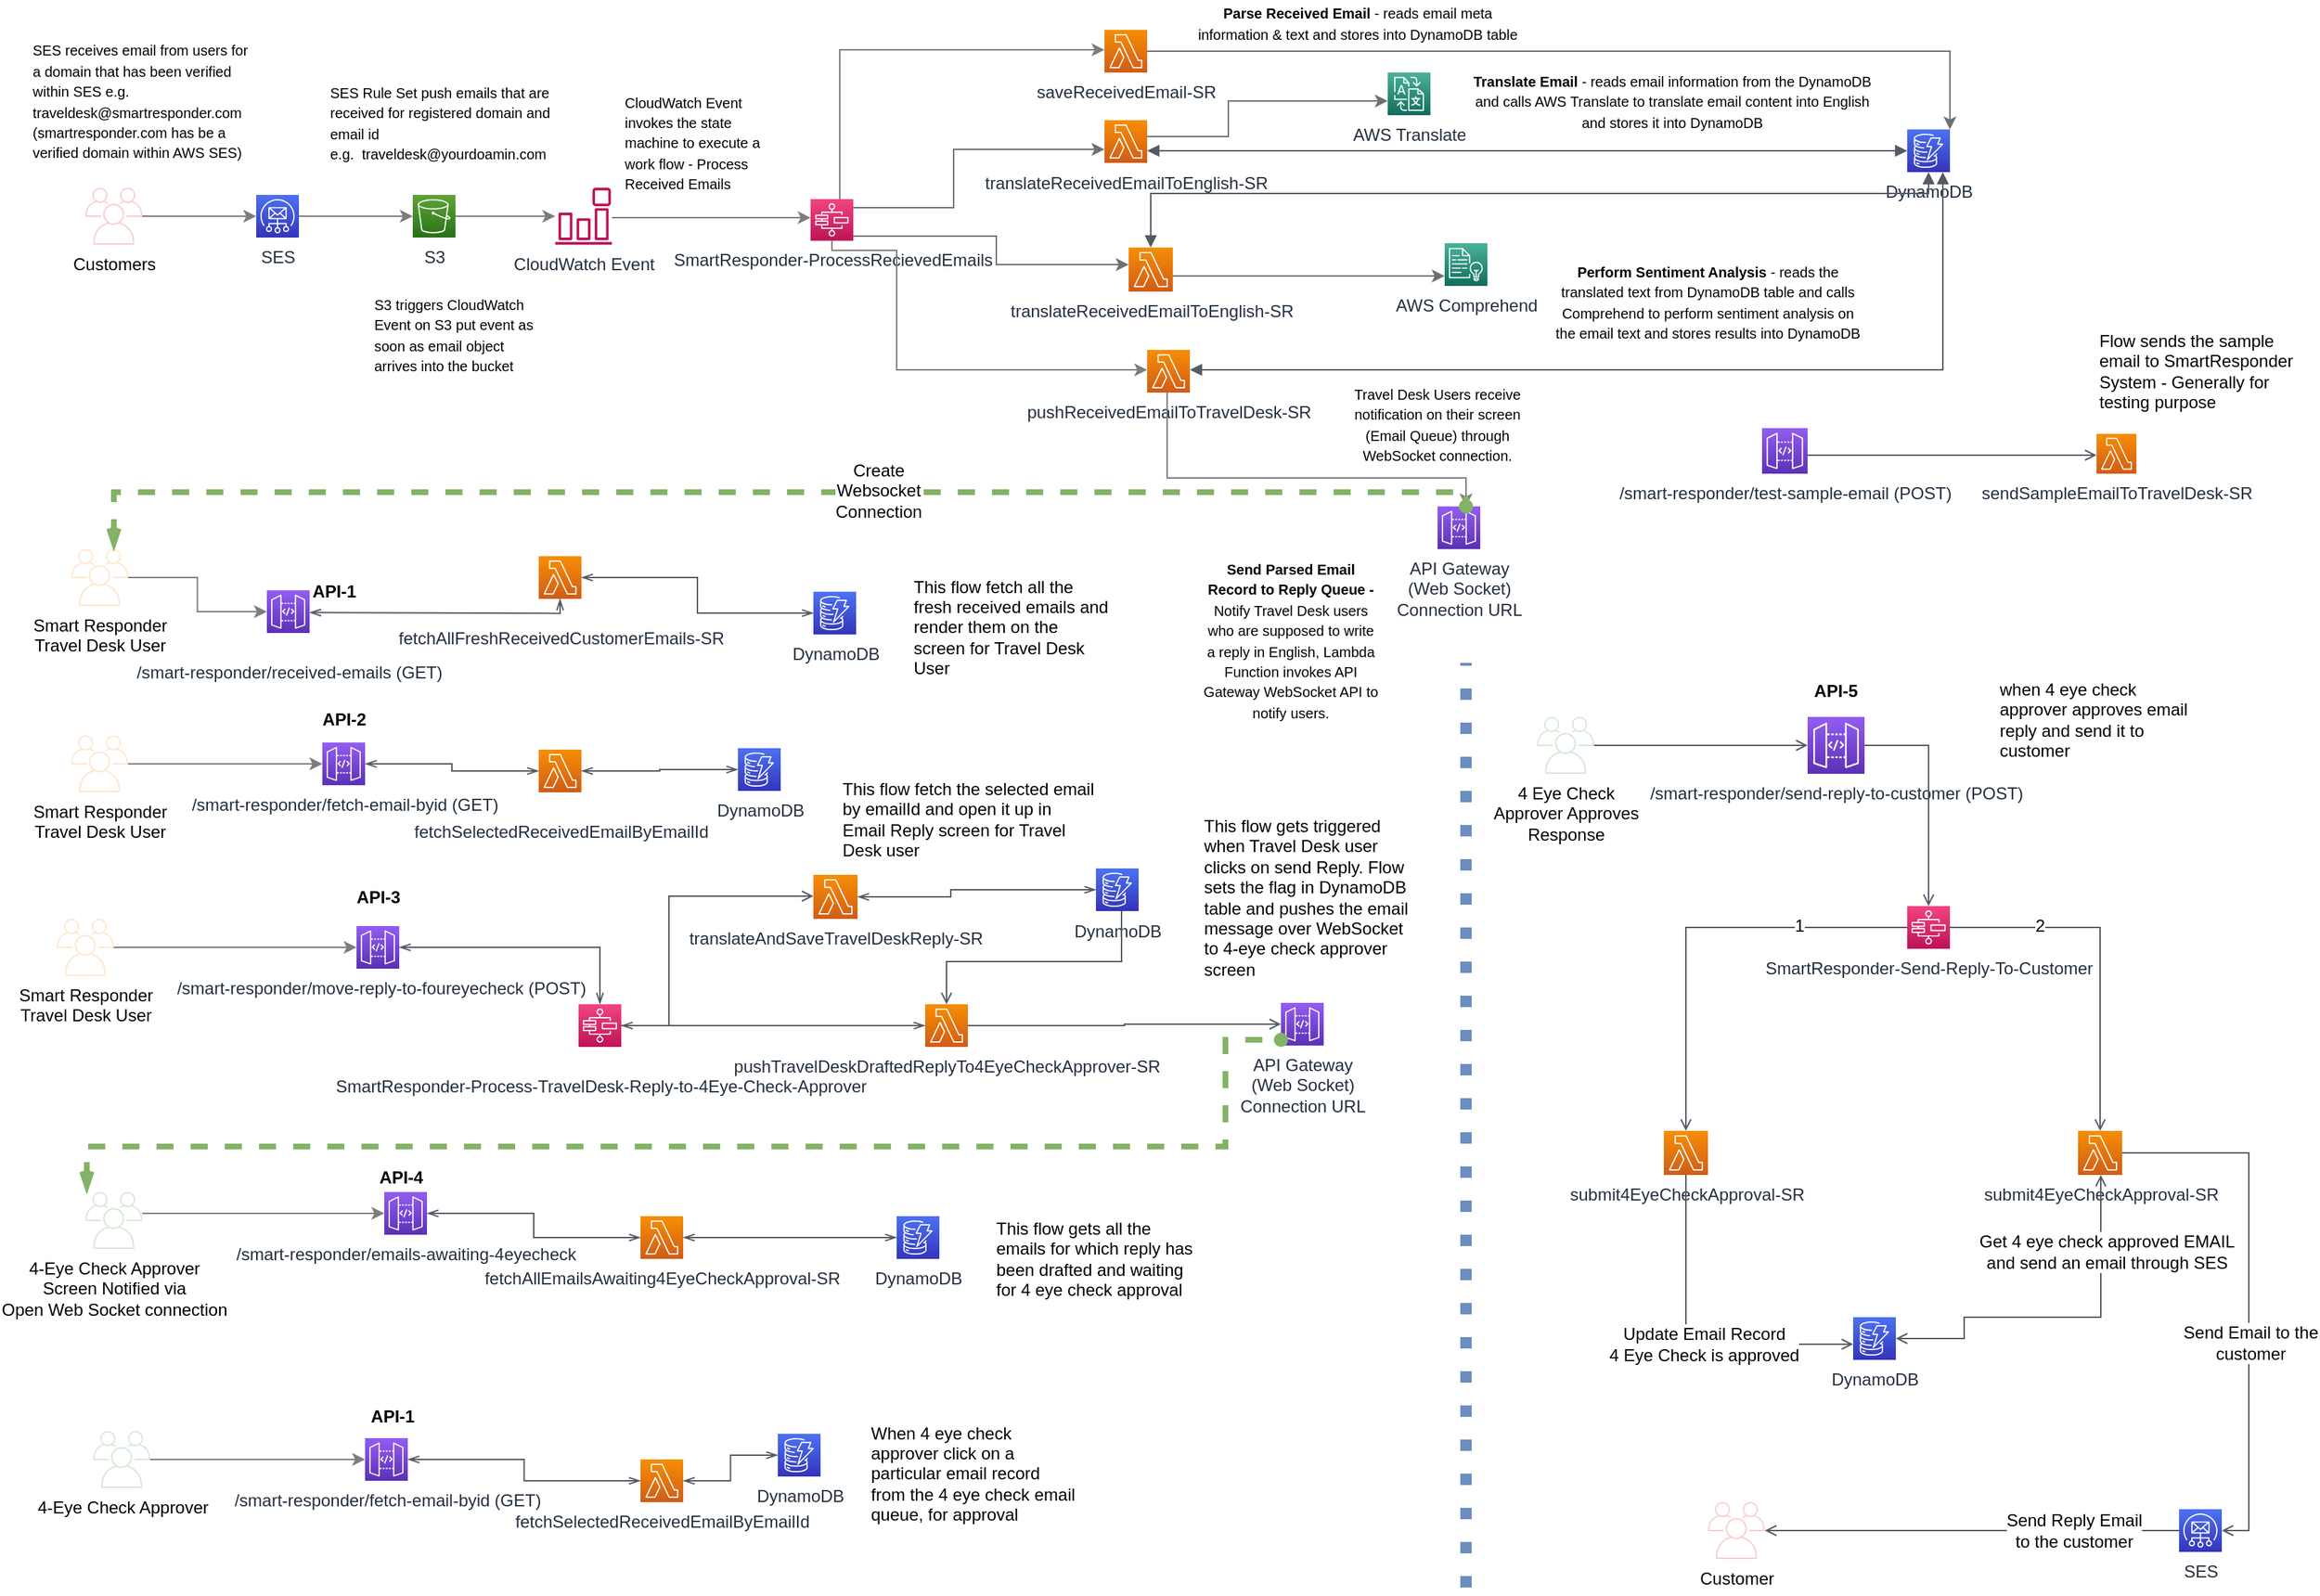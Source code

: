 <mxfile version="12.4.2" type="device" pages="4"><diagram id="SDoZbJrUWYUgC84uBWsv" name="Overall Architecture Flow"><mxGraphModel dx="1782" dy="877" grid="1" gridSize="10" guides="1" tooltips="1" connect="1" arrows="1" fold="1" page="1" pageScale="1" pageWidth="1654" pageHeight="1169" math="0" shadow="0"><root><mxCell id="VdzAqbRZfCxsG0Aj-zIJ-0"/><mxCell id="VdzAqbRZfCxsG0Aj-zIJ-1" parent="VdzAqbRZfCxsG0Aj-zIJ-0"/><mxCell id="qLA-d5HmXrSpX8yG-Ywy-0" value="SmartResponder-ProcessRecievedEmails" style="outlineConnect=0;fontColor=#232F3E;gradientColor=#F34482;gradientDirection=north;fillColor=#BC1356;strokeColor=#ffffff;dashed=0;verticalLabelPosition=bottom;verticalAlign=top;align=center;html=1;fontSize=12;fontStyle=0;aspect=fixed;shape=mxgraph.aws4.resourceIcon;resIcon=mxgraph.aws4.step_functions;" parent="VdzAqbRZfCxsG0Aj-zIJ-1" vertex="1"><mxGeometry x="579.5" y="144" width="30" height="29.25" as="geometry"/></mxCell><mxCell id="_MNKtBz92fqnk_iV1V7o-0" value="saveReceivedEmail-SR" style="outlineConnect=0;fontColor=#232F3E;gradientColor=#F78E04;gradientDirection=north;fillColor=#D05C17;strokeColor=#ffffff;dashed=0;verticalLabelPosition=bottom;verticalAlign=top;align=center;html=1;fontSize=12;fontStyle=0;aspect=fixed;shape=mxgraph.aws4.resourceIcon;resIcon=mxgraph.aws4.lambda;" parent="VdzAqbRZfCxsG0Aj-zIJ-1" vertex="1"><mxGeometry x="786" y="25" width="30" height="30" as="geometry"/></mxCell><mxCell id="_MNKtBz92fqnk_iV1V7o-1" value="translateReceivedEmailToEnglish-SR" style="outlineConnect=0;fontColor=#232F3E;gradientColor=#F78E04;gradientDirection=north;fillColor=#D05C17;strokeColor=#ffffff;dashed=0;verticalLabelPosition=bottom;verticalAlign=top;align=center;html=1;fontSize=12;fontStyle=0;aspect=fixed;shape=mxgraph.aws4.resourceIcon;resIcon=mxgraph.aws4.lambda;" parent="VdzAqbRZfCxsG0Aj-zIJ-1" vertex="1"><mxGeometry x="786" y="88.5" width="30" height="30" as="geometry"/></mxCell><mxCell id="_MNKtBz92fqnk_iV1V7o-2" value="translateReceivedEmailToEnglish-SR" style="outlineConnect=0;fontColor=#232F3E;gradientColor=#F78E04;gradientDirection=north;fillColor=#D05C17;strokeColor=#ffffff;dashed=0;verticalLabelPosition=bottom;verticalAlign=top;align=center;html=1;fontSize=12;fontStyle=0;aspect=fixed;shape=mxgraph.aws4.resourceIcon;resIcon=mxgraph.aws4.lambda;" parent="VdzAqbRZfCxsG0Aj-zIJ-1" vertex="1"><mxGeometry x="803" y="178" width="31" height="31" as="geometry"/></mxCell><mxCell id="_MNKtBz92fqnk_iV1V7o-3" value="pushReceivedEmailToTravelDesk-SR" style="outlineConnect=0;fontColor=#232F3E;gradientColor=#F78E04;gradientDirection=north;fillColor=#D05C17;strokeColor=#ffffff;dashed=0;verticalLabelPosition=bottom;verticalAlign=top;align=center;html=1;fontSize=12;fontStyle=0;aspect=fixed;shape=mxgraph.aws4.resourceIcon;resIcon=mxgraph.aws4.lambda;" parent="VdzAqbRZfCxsG0Aj-zIJ-1" vertex="1"><mxGeometry x="816" y="250" width="30" height="30" as="geometry"/></mxCell><mxCell id="K3FGZa94izn1DeDaD8pZ-0" value="DynamoDB" style="outlineConnect=0;fontColor=#232F3E;gradientColor=#4D72F3;gradientDirection=north;fillColor=#3334B9;strokeColor=#ffffff;dashed=0;verticalLabelPosition=bottom;verticalAlign=top;align=center;html=1;fontSize=12;fontStyle=0;aspect=fixed;shape=mxgraph.aws4.resourceIcon;resIcon=mxgraph.aws4.dynamodb;" parent="VdzAqbRZfCxsG0Aj-zIJ-1" vertex="1"><mxGeometry x="1350" y="95" width="30" height="30" as="geometry"/></mxCell><mxCell id="7_8VoqQIws62jRfShzs5-0" value="" style="edgeStyle=orthogonalEdgeStyle;rounded=0;orthogonalLoop=1;jettySize=auto;html=1;strokeColor=#7D7D7D;" parent="VdzAqbRZfCxsG0Aj-zIJ-1" source="7_8VoqQIws62jRfShzs5-1" target="7_8VoqQIws62jRfShzs5-5" edge="1"><mxGeometry relative="1" as="geometry"><mxPoint x="315" y="167" as="targetPoint"/></mxGeometry></mxCell><mxCell id="7_8VoqQIws62jRfShzs5-1" value="SES" style="outlineConnect=0;fontColor=#232F3E;gradientColor=#4D72F3;gradientDirection=north;fillColor=#3334B9;strokeColor=#ffffff;dashed=0;verticalLabelPosition=bottom;verticalAlign=top;align=center;html=1;fontSize=12;fontStyle=0;aspect=fixed;shape=mxgraph.aws4.resourceIcon;resIcon=mxgraph.aws4.simple_email_service;" parent="VdzAqbRZfCxsG0Aj-zIJ-1" vertex="1"><mxGeometry x="190" y="141" width="30" height="30" as="geometry"/></mxCell><mxCell id="7_8VoqQIws62jRfShzs5-2" value="" style="edgeStyle=orthogonalEdgeStyle;rounded=0;orthogonalLoop=1;jettySize=auto;html=1;strokeColor=#7D7D7D;" parent="VdzAqbRZfCxsG0Aj-zIJ-1" source="7_8VoqQIws62jRfShzs5-3" target="7_8VoqQIws62jRfShzs5-1" edge="1"><mxGeometry relative="1" as="geometry"><mxPoint x="125.043" y="167" as="targetPoint"/></mxGeometry></mxCell><mxCell id="7_8VoqQIws62jRfShzs5-3" value="Customers" style="outlineConnect=0;strokeColor=#b85450;fillColor=#f8cecc;dashed=0;verticalLabelPosition=bottom;verticalAlign=top;align=center;html=1;fontSize=12;fontStyle=0;aspect=fixed;shape=mxgraph.aws4.illustration_users;pointerEvents=1" parent="VdzAqbRZfCxsG0Aj-zIJ-1" vertex="1"><mxGeometry x="70" y="136" width="40" height="40" as="geometry"/></mxCell><mxCell id="7_8VoqQIws62jRfShzs5-4" value="" style="edgeStyle=orthogonalEdgeStyle;rounded=0;orthogonalLoop=1;jettySize=auto;html=1;strokeColor=#7D7D7D;" parent="VdzAqbRZfCxsG0Aj-zIJ-1" source="7_8VoqQIws62jRfShzs5-5" target="7_8VoqQIws62jRfShzs5-7" edge="1"><mxGeometry relative="1" as="geometry"><mxPoint x="475" y="167" as="targetPoint"/></mxGeometry></mxCell><mxCell id="7_8VoqQIws62jRfShzs5-5" value="S3" style="outlineConnect=0;fontColor=#232F3E;gradientColor=#60A337;gradientDirection=north;fillColor=#277116;strokeColor=#ffffff;dashed=0;verticalLabelPosition=bottom;verticalAlign=top;align=center;html=1;fontSize=12;fontStyle=0;aspect=fixed;shape=mxgraph.aws4.resourceIcon;resIcon=mxgraph.aws4.s3;" parent="VdzAqbRZfCxsG0Aj-zIJ-1" vertex="1"><mxGeometry x="300" y="141" width="30" height="30" as="geometry"/></mxCell><mxCell id="7_8VoqQIws62jRfShzs5-6" value="" style="edgeStyle=orthogonalEdgeStyle;rounded=0;orthogonalLoop=1;jettySize=auto;html=1;strokeColor=#7D7D7D;" parent="VdzAqbRZfCxsG0Aj-zIJ-1" target="qLA-d5HmXrSpX8yG-Ywy-0" edge="1"><mxGeometry relative="1" as="geometry"><mxPoint x="579.5" y="146" as="targetPoint"/><Array as="points"><mxPoint x="550" y="157"/><mxPoint x="550" y="157"/></Array><mxPoint x="439.99" y="157" as="sourcePoint"/></mxGeometry></mxCell><mxCell id="7_8VoqQIws62jRfShzs5-7" value="CloudWatch Event" style="outlineConnect=0;fontColor=#232F3E;gradientColor=none;fillColor=#BC1356;strokeColor=none;dashed=0;verticalLabelPosition=bottom;verticalAlign=top;align=center;html=1;fontSize=12;fontStyle=0;aspect=fixed;pointerEvents=1;shape=mxgraph.aws4.event_event_based;" parent="VdzAqbRZfCxsG0Aj-zIJ-1" vertex="1"><mxGeometry x="400" y="136" width="40" height="40" as="geometry"/></mxCell><mxCell id="P2AG0GGWUK82-qWrRTz3-0" value="&lt;font style=&quot;font-size: 10px&quot;&gt;SES receives email from users for a domain that has been verified within SES e.g. traveldesk@smartresponder.com&lt;br&gt;(smartresponder.com has be a verified domain within AWS SES)&lt;br&gt;&lt;/font&gt;" style="rounded=0;whiteSpace=wrap;html=1;strokeColor=#FFFFFF;align=left;verticalAlign=middle;" parent="VdzAqbRZfCxsG0Aj-zIJ-1" vertex="1"><mxGeometry x="30.5" y="20" width="160" height="110" as="geometry"/></mxCell><mxCell id="MzPLuv4pqhILPxWrQmSa-0" value="&lt;font style=&quot;font-size: 10px&quot;&gt;SES Rule Set push emails that are &lt;br&gt;received for registered domain and email id &lt;br&gt;e.g.&amp;nbsp;&amp;nbsp;traveldesk@yourdoamin.com&lt;br&gt;&lt;/font&gt;" style="rounded=0;whiteSpace=wrap;html=1;strokeColor=#FFFFFF;align=left;" parent="VdzAqbRZfCxsG0Aj-zIJ-1" vertex="1"><mxGeometry x="240" y="60" width="180" height="60" as="geometry"/></mxCell><mxCell id="KVlOFeiUD2Ppssxr7LH8-0" value="&lt;font style=&quot;font-size: 10px&quot;&gt;S3 triggers CloudWatch Event on S3 put event as soon as email object arrives into the bucket&lt;br&gt;&lt;/font&gt;" style="rounded=0;whiteSpace=wrap;html=1;strokeColor=#FFFFFF;align=left;verticalAlign=middle;" parent="VdzAqbRZfCxsG0Aj-zIJ-1" vertex="1"><mxGeometry x="270.5" y="210" width="118" height="57" as="geometry"/></mxCell><mxCell id="rMCx4Cv20gpSBB8j_Bdg-0" value="&lt;font style=&quot;font-size: 10px&quot;&gt;CloudWatch Event invokes the state machine to execute a work flow - Process Received Emails&lt;br&gt;&lt;/font&gt;" style="rounded=0;whiteSpace=wrap;html=1;strokeColor=#FFFFFF;align=left;verticalAlign=middle;" parent="VdzAqbRZfCxsG0Aj-zIJ-1" vertex="1"><mxGeometry x="446.5" y="66" width="110" height="75" as="geometry"/></mxCell><mxCell id="-0hUt1uEL9k-j5QfEmU5-0" value="" style="edgeStyle=orthogonalEdgeStyle;rounded=0;orthogonalLoop=1;jettySize=auto;html=1;strokeColor=#7D7D7D;" parent="VdzAqbRZfCxsG0Aj-zIJ-1" source="qLA-d5HmXrSpX8yG-Ywy-0" target="_MNKtBz92fqnk_iV1V7o-0" edge="1"><mxGeometry relative="1" as="geometry"><mxPoint x="640" y="145" as="sourcePoint"/><mxPoint x="719" y="29" as="targetPoint"/><Array as="points"><mxPoint x="600" y="39"/></Array></mxGeometry></mxCell><mxCell id="FLLbh_G3tMNNt7aixLFT-0" value="" style="edgeStyle=orthogonalEdgeStyle;rounded=0;orthogonalLoop=1;jettySize=auto;html=1;strokeColor=#707070;" parent="VdzAqbRZfCxsG0Aj-zIJ-1" source="qLA-d5HmXrSpX8yG-Ywy-0" target="_MNKtBz92fqnk_iV1V7o-1" edge="1"><mxGeometry relative="1" as="geometry"><mxPoint x="660" y="165.5" as="sourcePoint"/><mxPoint x="729.5" y="107.5" as="targetPoint"/><Array as="points"><mxPoint x="680" y="150"/><mxPoint x="680" y="109"/></Array></mxGeometry></mxCell><mxCell id="8vYlUYE3zknPyPm5Rcsy-0" value="AWS Translate" style="outlineConnect=0;fontColor=#232F3E;gradientColor=#4AB29A;gradientDirection=north;fillColor=#116D5B;strokeColor=#ffffff;dashed=0;verticalLabelPosition=bottom;verticalAlign=top;align=center;html=1;fontSize=12;fontStyle=0;aspect=fixed;shape=mxgraph.aws4.resourceIcon;resIcon=mxgraph.aws4.translate;" parent="VdzAqbRZfCxsG0Aj-zIJ-1" vertex="1"><mxGeometry x="985" y="55" width="30" height="30" as="geometry"/></mxCell><mxCell id="70NMLpApz0wbhsOHzQZX-0" value="AWS Comprehend" style="outlineConnect=0;fontColor=#232F3E;gradientColor=#4AB29A;gradientDirection=north;fillColor=#116D5B;strokeColor=#ffffff;dashed=0;verticalLabelPosition=bottom;verticalAlign=top;align=center;html=1;fontSize=12;fontStyle=0;aspect=fixed;shape=mxgraph.aws4.resourceIcon;resIcon=mxgraph.aws4.comprehend;" parent="VdzAqbRZfCxsG0Aj-zIJ-1" vertex="1"><mxGeometry x="1025" y="175" width="30" height="30" as="geometry"/></mxCell><mxCell id="jWHRvT9vp6ACwXNqcFCs-0" value="" style="edgeStyle=orthogonalEdgeStyle;rounded=0;orthogonalLoop=1;jettySize=auto;html=1;strokeColor=#707070;" parent="VdzAqbRZfCxsG0Aj-zIJ-1" source="qLA-d5HmXrSpX8yG-Ywy-0" target="_MNKtBz92fqnk_iV1V7o-2" edge="1"><mxGeometry relative="1" as="geometry"><mxPoint x="584" y="335.735" as="sourcePoint"/><mxPoint x="654" y="278.088" as="targetPoint"/><Array as="points"><mxPoint x="710" y="170"/><mxPoint x="710" y="190"/></Array></mxGeometry></mxCell><mxCell id="jWHRvT9vp6ACwXNqcFCs-1" value="" style="edgeStyle=orthogonalEdgeStyle;rounded=0;orthogonalLoop=1;jettySize=auto;html=1;strokeColor=#7D7D7D;" parent="VdzAqbRZfCxsG0Aj-zIJ-1" source="qLA-d5HmXrSpX8yG-Ywy-0" target="_MNKtBz92fqnk_iV1V7o-3" edge="1"><mxGeometry relative="1" as="geometry"><mxPoint x="545.088" y="380" as="sourcePoint"/><mxPoint x="639.5" y="277.676" as="targetPoint"/><Array as="points"><mxPoint x="640" y="180"/><mxPoint x="640" y="264"/></Array></mxGeometry></mxCell><mxCell id="jWHRvT9vp6ACwXNqcFCs-2" value="" style="edgeStyle=orthogonalEdgeStyle;rounded=0;orthogonalLoop=1;jettySize=auto;html=1;strokeColor=#707070;" parent="VdzAqbRZfCxsG0Aj-zIJ-1" source="_MNKtBz92fqnk_iV1V7o-1" target="8vYlUYE3zknPyPm5Rcsy-0" edge="1"><mxGeometry relative="1" as="geometry"><mxPoint x="700" y="176" as="sourcePoint"/><mxPoint x="740" y="118.588" as="targetPoint"/><Array as="points"><mxPoint x="873" y="100"/><mxPoint x="873" y="75"/></Array></mxGeometry></mxCell><mxCell id="jWHRvT9vp6ACwXNqcFCs-3" value="" style="edgeStyle=orthogonalEdgeStyle;rounded=0;orthogonalLoop=1;jettySize=auto;html=1;strokeColor=#707070;" parent="VdzAqbRZfCxsG0Aj-zIJ-1" source="_MNKtBz92fqnk_iV1V7o-2" target="70NMLpApz0wbhsOHzQZX-0" edge="1"><mxGeometry relative="1" as="geometry"><mxPoint x="780" y="120.0" as="sourcePoint"/><mxPoint x="870" y="120.0" as="targetPoint"/><Array as="points"><mxPoint x="890" y="198"/><mxPoint x="890" y="198"/></Array></mxGeometry></mxCell><mxCell id="jWHRvT9vp6ACwXNqcFCs-4" value="" style="edgeStyle=orthogonalEdgeStyle;rounded=0;orthogonalLoop=1;jettySize=auto;html=1;strokeColor=#707070;" parent="VdzAqbRZfCxsG0Aj-zIJ-1" source="_MNKtBz92fqnk_iV1V7o-0" target="K3FGZa94izn1DeDaD8pZ-0" edge="1"><mxGeometry relative="1" as="geometry"><mxPoint x="670" y="176.235" as="sourcePoint"/><mxPoint x="740" y="118.588" as="targetPoint"/><Array as="points"><mxPoint x="1380" y="40"/></Array></mxGeometry></mxCell><mxCell id="OurQWB5u2CJUqlv4vOJY-0" value="&lt;font style=&quot;font-size: 10px&quot;&gt;&lt;b&gt;Parse Received Email&lt;/b&gt; - reads email meta information &amp;amp; text and stores into DynamoDB table&lt;br&gt;&lt;/font&gt;" style="rounded=0;whiteSpace=wrap;html=1;strokeColor=#FFFFFF;" parent="VdzAqbRZfCxsG0Aj-zIJ-1" vertex="1"><mxGeometry x="844" y="5" width="240" height="30" as="geometry"/></mxCell><mxCell id="OurQWB5u2CJUqlv4vOJY-3" value="" style="edgeStyle=orthogonalEdgeStyle;html=1;endArrow=block;elbow=vertical;startArrow=block;startFill=1;endFill=1;strokeColor=#545B64;rounded=0;" parent="VdzAqbRZfCxsG0Aj-zIJ-1" source="_MNKtBz92fqnk_iV1V7o-1" target="K3FGZa94izn1DeDaD8pZ-0" edge="1"><mxGeometry width="100" relative="1" as="geometry"><mxPoint x="10" y="330" as="sourcePoint"/><mxPoint x="980" y="210" as="targetPoint"/><Array as="points"><mxPoint x="1150" y="110"/><mxPoint x="1150" y="110"/></Array></mxGeometry></mxCell><mxCell id="cA3FsiJMpyJwbfOBq_gQ-0" value="&lt;font style=&quot;font-size: 10px&quot;&gt;&lt;b&gt;Translate Email&lt;/b&gt; - reads email information from the DynamoDB and calls AWS Translate to translate email content into English and stores it into DynamoDB&lt;br&gt;&lt;/font&gt;" style="rounded=0;whiteSpace=wrap;html=1;strokeColor=#FFFFFF;" parent="VdzAqbRZfCxsG0Aj-zIJ-1" vertex="1"><mxGeometry x="1040" y="50.25" width="290" height="49.5" as="geometry"/></mxCell><mxCell id="cA3FsiJMpyJwbfOBq_gQ-2" value="" style="edgeStyle=orthogonalEdgeStyle;html=1;endArrow=block;elbow=vertical;startArrow=block;startFill=1;endFill=1;strokeColor=#545B64;rounded=0;" parent="VdzAqbRZfCxsG0Aj-zIJ-1" source="_MNKtBz92fqnk_iV1V7o-2" target="K3FGZa94izn1DeDaD8pZ-0" edge="1"><mxGeometry width="100" relative="1" as="geometry"><mxPoint x="10" y="330" as="sourcePoint"/><mxPoint x="1080" y="160" as="targetPoint"/><Array as="points"><mxPoint x="818" y="140"/></Array></mxGeometry></mxCell><mxCell id="xwilm4WuiYH1BzLPhYZp-0" value="&lt;font style=&quot;font-size: 10px&quot;&gt;&lt;b&gt;Perform Sentiment Analysis&lt;/b&gt; - reads the translated text from DynamoDB table and calls Comprehend to perform sentiment analysis on the email text and stores results into DynamoDB&lt;br&gt;&lt;/font&gt;" style="rounded=0;whiteSpace=wrap;html=1;strokeColor=#FFFFFF;verticalAlign=top;" parent="VdzAqbRZfCxsG0Aj-zIJ-1" vertex="1"><mxGeometry x="1100" y="181" width="220" height="69" as="geometry"/></mxCell><mxCell id="KoCzK-cm5JFQ7zNURWKV-0" value="" style="edgeStyle=orthogonalEdgeStyle;html=1;endArrow=block;elbow=vertical;startArrow=block;startFill=1;endFill=1;strokeColor=#545B64;rounded=0;" parent="VdzAqbRZfCxsG0Aj-zIJ-1" source="_MNKtBz92fqnk_iV1V7o-3" target="K3FGZa94izn1DeDaD8pZ-0" edge="1"><mxGeometry width="100" relative="1" as="geometry"><mxPoint x="770" y="272.765" as="sourcePoint"/><mxPoint x="1060.294" y="183" as="targetPoint"/><Array as="points"><mxPoint x="1375" y="264"/></Array></mxGeometry></mxCell><mxCell id="KoCzK-cm5JFQ7zNURWKV-2" value="API Gateway &lt;br&gt;(Web Socket)&lt;br&gt;Connection URL" style="outlineConnect=0;fontColor=#232F3E;gradientColor=#945DF2;gradientDirection=north;fillColor=#5A30B5;strokeColor=#ffffff;dashed=0;verticalLabelPosition=bottom;verticalAlign=top;align=center;html=1;fontSize=12;fontStyle=0;aspect=fixed;shape=mxgraph.aws4.resourceIcon;resIcon=mxgraph.aws4.api_gateway;" parent="VdzAqbRZfCxsG0Aj-zIJ-1" vertex="1"><mxGeometry x="1020" y="360" width="30" height="30" as="geometry"/></mxCell><mxCell id="KoCzK-cm5JFQ7zNURWKV-3" value="" style="edgeStyle=orthogonalEdgeStyle;rounded=0;orthogonalLoop=1;jettySize=auto;html=1;strokeColor=#7D7D7D;" parent="VdzAqbRZfCxsG0Aj-zIJ-1" source="_MNKtBz92fqnk_iV1V7o-3" target="KoCzK-cm5JFQ7zNURWKV-2" edge="1"><mxGeometry relative="1" as="geometry"><mxPoint x="790.882" y="288" as="sourcePoint"/><mxPoint x="910" y="377" as="targetPoint"/><Array as="points"><mxPoint x="830" y="340"/><mxPoint x="1040" y="340"/></Array></mxGeometry></mxCell><mxCell id="KoCzK-cm5JFQ7zNURWKV-5" value="&lt;font style=&quot;font-size: 10px&quot;&gt;&lt;b&gt;Send Parsed Email Record to Reply Queue - &lt;/b&gt;Notify Travel Desk users who are supposed to write a reply in English, Lambda Function invokes API Gateway WebSocket API to notify users.&lt;br&gt;&lt;/font&gt;" style="rounded=0;whiteSpace=wrap;html=1;strokeColor=#FFFFFF;verticalAlign=top;" parent="VdzAqbRZfCxsG0Aj-zIJ-1" vertex="1"><mxGeometry x="854" y="390" width="126" height="124" as="geometry"/></mxCell><mxCell id="KoCzK-cm5JFQ7zNURWKV-6" value="&lt;font style=&quot;font-size: 10px&quot;&gt;&lt;span style=&quot;font-weight: normal&quot;&gt;Travel Desk Users receive notification on their screen (Email Queue) through WebSocket connection.&lt;/span&gt;&lt;br&gt;&lt;/font&gt;" style="rounded=0;whiteSpace=wrap;html=1;strokeColor=#FFFFFF;verticalAlign=top;fontStyle=1" parent="VdzAqbRZfCxsG0Aj-zIJ-1" vertex="1"><mxGeometry x="950" y="267" width="140" height="70" as="geometry"/></mxCell><mxCell id="KoCzK-cm5JFQ7zNURWKV-7" value="Smart Responder &lt;br&gt;Travel Desk User" style="outlineConnect=0;strokeColor=#d79b00;fillColor=#ffe6cc;dashed=0;verticalLabelPosition=bottom;verticalAlign=top;align=center;html=1;fontSize=12;fontStyle=0;aspect=fixed;shape=mxgraph.aws4.illustration_users;pointerEvents=1" parent="VdzAqbRZfCxsG0Aj-zIJ-1" vertex="1"><mxGeometry x="60" y="390" width="40" height="40" as="geometry"/></mxCell><mxCell id="KoCzK-cm5JFQ7zNURWKV-8" value="&lt;br&gt;&lt;div&gt;/smart-responder/received-emails (GET)&lt;br&gt;&lt;/div&gt;" style="outlineConnect=0;fontColor=#232F3E;gradientColor=#945DF2;gradientDirection=north;fillColor=#5A30B5;strokeColor=#ffffff;dashed=0;verticalLabelPosition=bottom;verticalAlign=top;align=center;html=1;fontSize=12;fontStyle=0;aspect=fixed;shape=mxgraph.aws4.resourceIcon;resIcon=mxgraph.aws4.api_gateway;" parent="VdzAqbRZfCxsG0Aj-zIJ-1" vertex="1"><mxGeometry x="197.5" y="419" width="30" height="30" as="geometry"/></mxCell><mxCell id="KoCzK-cm5JFQ7zNURWKV-14" value="" style="edgeStyle=orthogonalEdgeStyle;rounded=0;orthogonalLoop=1;jettySize=auto;html=1;strokeColor=#7D7D7D;" parent="VdzAqbRZfCxsG0Aj-zIJ-1" source="KoCzK-cm5JFQ7zNURWKV-7" target="KoCzK-cm5JFQ7zNURWKV-8" edge="1"><mxGeometry relative="1" as="geometry"><mxPoint x="211" y="459.529" as="targetPoint"/><mxPoint x="90.962" y="459.529" as="sourcePoint"/><Array as="points"/></mxGeometry></mxCell><mxCell id="zrLqJ1heVtRlkNgwmeYV-1" value="&lt;br&gt;&lt;div&gt;fetchAllFreshReceivedCustomerEmails-SR&lt;br&gt;&lt;/div&gt;" style="outlineConnect=0;fontColor=#232F3E;gradientColor=#F78E04;gradientDirection=north;fillColor=#D05C17;strokeColor=#ffffff;dashed=0;verticalLabelPosition=bottom;verticalAlign=top;align=center;html=1;fontSize=12;fontStyle=0;aspect=fixed;shape=mxgraph.aws4.resourceIcon;resIcon=mxgraph.aws4.lambda;" parent="VdzAqbRZfCxsG0Aj-zIJ-1" vertex="1"><mxGeometry x="388.5" y="395" width="30" height="30" as="geometry"/></mxCell><mxCell id="zrLqJ1heVtRlkNgwmeYV-2" value="DynamoDB" style="outlineConnect=0;fontColor=#232F3E;gradientColor=#4D72F3;gradientDirection=north;fillColor=#3334B9;strokeColor=#ffffff;dashed=0;verticalLabelPosition=bottom;verticalAlign=top;align=center;html=1;fontSize=12;fontStyle=0;aspect=fixed;shape=mxgraph.aws4.resourceIcon;resIcon=mxgraph.aws4.dynamodb;" parent="VdzAqbRZfCxsG0Aj-zIJ-1" vertex="1"><mxGeometry x="581.5" y="420" width="30" height="30" as="geometry"/></mxCell><mxCell id="qhJnigtoRUZegh8yAjFs-2" value="" style="edgeStyle=orthogonalEdgeStyle;html=1;endArrow=oval;elbow=vertical;startArrow=openThin;startFill=0;endFill=1;strokeColor=#82b366;rounded=0;jumpStyle=none;fillColor=#d5e8d4;endSize=6;dashed=1;strokeWidth=4;" parent="VdzAqbRZfCxsG0Aj-zIJ-1" source="KoCzK-cm5JFQ7zNURWKV-7" target="KoCzK-cm5JFQ7zNURWKV-2" edge="1"><mxGeometry width="100" relative="1" as="geometry"><mxPoint x="10" y="720" as="sourcePoint"/><mxPoint x="310" y="590" as="targetPoint"/><Array as="points"><mxPoint x="90" y="350"/><mxPoint x="1040" y="350"/></Array></mxGeometry></mxCell><mxCell id="u99kEDbjsE3XBQ3AubUP-6" value="Create&lt;br&gt;Websocket&lt;br&gt;Connection" style="text;html=1;align=center;verticalAlign=middle;resizable=0;points=[];;labelBackgroundColor=#ffffff;" parent="qhJnigtoRUZegh8yAjFs-2" vertex="1" connectable="0"><mxGeometry x="0.154" y="1" relative="1" as="geometry"><mxPoint as="offset"/></mxGeometry></mxCell><mxCell id="ZVE7ANLPb6REOBPGPoxj-3" value="&lt;b&gt;API-1&lt;/b&gt;" style="text;html=1;strokeColor=none;fillColor=none;align=center;verticalAlign=middle;whiteSpace=wrap;rounded=0;" parent="VdzAqbRZfCxsG0Aj-zIJ-1" vertex="1"><mxGeometry x="220" y="410" width="50" height="20" as="geometry"/></mxCell><mxCell id="DcDj5T6joFG9dXMY9hyB-0" value="Smart Responder &lt;br&gt;Travel Desk User" style="outlineConnect=0;strokeColor=#d79b00;fillColor=#ffe6cc;dashed=0;verticalLabelPosition=bottom;verticalAlign=top;align=center;html=1;fontSize=12;fontStyle=0;aspect=fixed;shape=mxgraph.aws4.illustration_users;pointerEvents=1" parent="VdzAqbRZfCxsG0Aj-zIJ-1" vertex="1"><mxGeometry x="60" y="521" width="40" height="40" as="geometry"/></mxCell><mxCell id="DcDj5T6joFG9dXMY9hyB-1" value="&lt;div&gt;/smart-responder/fetch-email-byid (GET)&lt;br&gt;&lt;/div&gt;" style="outlineConnect=0;fontColor=#232F3E;gradientColor=#945DF2;gradientDirection=north;fillColor=#5A30B5;strokeColor=#ffffff;dashed=0;verticalLabelPosition=bottom;verticalAlign=top;align=center;html=1;fontSize=12;fontStyle=0;aspect=fixed;shape=mxgraph.aws4.resourceIcon;resIcon=mxgraph.aws4.api_gateway;" parent="VdzAqbRZfCxsG0Aj-zIJ-1" vertex="1"><mxGeometry x="236.5" y="526" width="30" height="30" as="geometry"/></mxCell><mxCell id="DcDj5T6joFG9dXMY9hyB-2" value="" style="edgeStyle=orthogonalEdgeStyle;html=1;endArrow=openThin;elbow=vertical;startArrow=openThin;startFill=0;endFill=0;strokeColor=#545B64;rounded=0;" parent="VdzAqbRZfCxsG0Aj-zIJ-1" source="zrLqJ1heVtRlkNgwmeYV-1" target="zrLqJ1heVtRlkNgwmeYV-2" edge="1"><mxGeometry width="100" relative="1" as="geometry"><mxPoint x="400.5" y="460" as="sourcePoint"/><mxPoint x="500.5" y="460" as="targetPoint"/></mxGeometry></mxCell><mxCell id="DcDj5T6joFG9dXMY9hyB-3" value="" style="edgeStyle=orthogonalEdgeStyle;html=1;endArrow=openThin;elbow=vertical;startArrow=openThin;startFill=0;endFill=0;strokeColor=#545B64;rounded=0;" parent="VdzAqbRZfCxsG0Aj-zIJ-1" target="zrLqJ1heVtRlkNgwmeYV-1" edge="1"><mxGeometry width="100" relative="1" as="geometry"><mxPoint x="227.5" y="434.667" as="sourcePoint"/><mxPoint x="388.5" y="426.333" as="targetPoint"/></mxGeometry></mxCell><mxCell id="DcDj5T6joFG9dXMY9hyB-4" value="&lt;br&gt;&lt;div&gt;fetchSelectedReceivedEmailByEmailId&lt;br&gt;&lt;/div&gt;" style="outlineConnect=0;fontColor=#232F3E;gradientColor=#F78E04;gradientDirection=north;fillColor=#D05C17;strokeColor=#ffffff;dashed=0;verticalLabelPosition=bottom;verticalAlign=top;align=center;html=1;fontSize=12;fontStyle=0;aspect=fixed;shape=mxgraph.aws4.resourceIcon;resIcon=mxgraph.aws4.lambda;" parent="VdzAqbRZfCxsG0Aj-zIJ-1" vertex="1"><mxGeometry x="388.5" y="531" width="30" height="30" as="geometry"/></mxCell><mxCell id="DcDj5T6joFG9dXMY9hyB-5" value="DynamoDB" style="outlineConnect=0;fontColor=#232F3E;gradientColor=#4D72F3;gradientDirection=north;fillColor=#3334B9;strokeColor=#ffffff;dashed=0;verticalLabelPosition=bottom;verticalAlign=top;align=center;html=1;fontSize=12;fontStyle=0;aspect=fixed;shape=mxgraph.aws4.resourceIcon;resIcon=mxgraph.aws4.dynamodb;" parent="VdzAqbRZfCxsG0Aj-zIJ-1" vertex="1"><mxGeometry x="528.5" y="530" width="30" height="30" as="geometry"/></mxCell><mxCell id="DcDj5T6joFG9dXMY9hyB-6" value="" style="edgeStyle=orthogonalEdgeStyle;html=1;endArrow=openThin;elbow=vertical;startArrow=openThin;startFill=0;endFill=0;strokeColor=#545B64;rounded=0;" parent="VdzAqbRZfCxsG0Aj-zIJ-1" source="DcDj5T6joFG9dXMY9hyB-4" target="DcDj5T6joFG9dXMY9hyB-5" edge="1"><mxGeometry width="100" relative="1" as="geometry"><mxPoint x="395.5" y="580" as="sourcePoint"/><mxPoint x="495.5" y="580" as="targetPoint"/></mxGeometry></mxCell><mxCell id="DcDj5T6joFG9dXMY9hyB-7" value="" style="edgeStyle=orthogonalEdgeStyle;html=1;endArrow=openThin;elbow=vertical;startArrow=openThin;startFill=0;endFill=0;strokeColor=#545B64;rounded=0;" parent="VdzAqbRZfCxsG0Aj-zIJ-1" source="DcDj5T6joFG9dXMY9hyB-1" target="DcDj5T6joFG9dXMY9hyB-4" edge="1"><mxGeometry width="100" relative="1" as="geometry"><mxPoint x="225.5" y="580" as="sourcePoint"/><mxPoint x="345" y="578.882" as="targetPoint"/></mxGeometry></mxCell><mxCell id="DcDj5T6joFG9dXMY9hyB-8" value="" style="edgeStyle=orthogonalEdgeStyle;rounded=0;orthogonalLoop=1;jettySize=auto;html=1;strokeColor=#7D7D7D;" parent="VdzAqbRZfCxsG0Aj-zIJ-1" source="DcDj5T6joFG9dXMY9hyB-0" target="DcDj5T6joFG9dXMY9hyB-1" edge="1"><mxGeometry relative="1" as="geometry"><mxPoint x="190.5" y="579" as="targetPoint"/><mxPoint x="90.462" y="579" as="sourcePoint"/><Array as="points"/></mxGeometry></mxCell><mxCell id="DcDj5T6joFG9dXMY9hyB-9" value="&lt;b&gt;API-2&lt;/b&gt;" style="text;html=1;strokeColor=none;fillColor=none;align=center;verticalAlign=middle;whiteSpace=wrap;rounded=0;" parent="VdzAqbRZfCxsG0Aj-zIJ-1" vertex="1"><mxGeometry x="226.5" y="500" width="50" height="20" as="geometry"/></mxCell><mxCell id="DcDj5T6joFG9dXMY9hyB-12" value="This flow fetch all the fresh received emails and render them on the screen for Travel Desk User" style="rounded=1;whiteSpace=wrap;html=1;strokeColor=#FFFFFF;align=left;arcSize=0;" parent="VdzAqbRZfCxsG0Aj-zIJ-1" vertex="1"><mxGeometry x="650" y="420" width="140" height="50" as="geometry"/></mxCell><mxCell id="DcDj5T6joFG9dXMY9hyB-13" value="This flow fetch the selected email by emailId and open it up in Email Reply screen for Travel Desk user" style="rounded=1;whiteSpace=wrap;html=1;strokeColor=#FFFFFF;align=left;arcSize=0;" parent="VdzAqbRZfCxsG0Aj-zIJ-1" vertex="1"><mxGeometry x="600" y="570" width="180" height="20" as="geometry"/></mxCell><mxCell id="DcDj5T6joFG9dXMY9hyB-14" value="Smart Responder &lt;br&gt;Travel Desk User" style="outlineConnect=0;strokeColor=#d79b00;fillColor=#ffe6cc;dashed=0;verticalLabelPosition=bottom;verticalAlign=top;align=center;html=1;fontSize=12;fontStyle=0;aspect=fixed;shape=mxgraph.aws4.illustration_users;pointerEvents=1" parent="VdzAqbRZfCxsG0Aj-zIJ-1" vertex="1"><mxGeometry x="50" y="650" width="40" height="40" as="geometry"/></mxCell><mxCell id="DcDj5T6joFG9dXMY9hyB-15" value="&amp;nbsp;/smart-responder/move-reply-to-foureyecheck (POST)" style="outlineConnect=0;fontColor=#232F3E;gradientColor=#945DF2;gradientDirection=north;fillColor=#5A30B5;strokeColor=#ffffff;dashed=0;verticalLabelPosition=bottom;verticalAlign=top;align=center;html=1;fontSize=12;fontStyle=0;aspect=fixed;shape=mxgraph.aws4.resourceIcon;resIcon=mxgraph.aws4.api_gateway;" parent="VdzAqbRZfCxsG0Aj-zIJ-1" vertex="1"><mxGeometry x="260.5" y="655" width="30" height="30" as="geometry"/></mxCell><mxCell id="DcDj5T6joFG9dXMY9hyB-16" value="" style="edgeStyle=orthogonalEdgeStyle;rounded=0;orthogonalLoop=1;jettySize=auto;html=1;strokeColor=#7D7D7D;" parent="VdzAqbRZfCxsG0Aj-zIJ-1" source="DcDj5T6joFG9dXMY9hyB-14" target="DcDj5T6joFG9dXMY9hyB-15" edge="1"><mxGeometry relative="1" as="geometry"><mxPoint x="190.5" y="709" as="targetPoint"/><mxPoint x="90.462" y="710" as="sourcePoint"/><Array as="points"/></mxGeometry></mxCell><mxCell id="DcDj5T6joFG9dXMY9hyB-17" value="&lt;br&gt;&lt;span&gt;&lt;/span&gt;SmartResponder-Process-TravelDesk-Reply-to-4Eye-Check-Approver" style="outlineConnect=0;fontColor=#232F3E;gradientColor=#F34482;gradientDirection=north;fillColor=#BC1356;strokeColor=#ffffff;dashed=0;verticalLabelPosition=bottom;verticalAlign=top;align=center;html=1;fontSize=12;fontStyle=0;aspect=fixed;shape=mxgraph.aws4.resourceIcon;resIcon=mxgraph.aws4.step_functions;" parent="VdzAqbRZfCxsG0Aj-zIJ-1" vertex="1"><mxGeometry x="416.5" y="710" width="30" height="30" as="geometry"/></mxCell><mxCell id="DcDj5T6joFG9dXMY9hyB-18" value="&lt;b&gt;API-3&lt;/b&gt;" style="text;html=1;strokeColor=none;fillColor=none;align=center;verticalAlign=middle;whiteSpace=wrap;rounded=0;" parent="VdzAqbRZfCxsG0Aj-zIJ-1" vertex="1"><mxGeometry x="250.5" y="624.5" width="50" height="20" as="geometry"/></mxCell><mxCell id="DcDj5T6joFG9dXMY9hyB-19" value="" style="edgeStyle=orthogonalEdgeStyle;html=1;endArrow=openThin;elbow=vertical;startArrow=openThin;startFill=0;endFill=0;strokeColor=#545B64;rounded=0;" parent="VdzAqbRZfCxsG0Aj-zIJ-1" source="DcDj5T6joFG9dXMY9hyB-15" target="DcDj5T6joFG9dXMY9hyB-17" edge="1"><mxGeometry width="100" relative="1" as="geometry"><mxPoint x="180" y="710" as="sourcePoint"/><mxPoint x="350" y="689.882" as="targetPoint"/></mxGeometry></mxCell><mxCell id="DcDj5T6joFG9dXMY9hyB-20" value="&lt;div&gt;translateAndSaveTravelDeskReply-SR&lt;br&gt;&lt;/div&gt;" style="outlineConnect=0;fontColor=#232F3E;gradientColor=#F78E04;gradientDirection=north;fillColor=#D05C17;strokeColor=#ffffff;dashed=0;verticalLabelPosition=bottom;verticalAlign=top;align=center;html=1;fontSize=12;fontStyle=0;aspect=fixed;shape=mxgraph.aws4.resourceIcon;resIcon=mxgraph.aws4.lambda;" parent="VdzAqbRZfCxsG0Aj-zIJ-1" vertex="1"><mxGeometry x="581.5" y="619" width="31" height="31" as="geometry"/></mxCell><mxCell id="DcDj5T6joFG9dXMY9hyB-21" value="&lt;div&gt;pushTravelDeskDraftedReplyTo4EyeCheckApprover-SR&lt;br&gt;&lt;/div&gt;" style="outlineConnect=0;fontColor=#232F3E;gradientColor=#F78E04;gradientDirection=north;fillColor=#D05C17;strokeColor=#ffffff;dashed=0;verticalLabelPosition=bottom;verticalAlign=top;align=center;html=1;fontSize=12;fontStyle=0;aspect=fixed;shape=mxgraph.aws4.resourceIcon;resIcon=mxgraph.aws4.lambda;" parent="VdzAqbRZfCxsG0Aj-zIJ-1" vertex="1"><mxGeometry x="660" y="710" width="30" height="30" as="geometry"/></mxCell><mxCell id="DcDj5T6joFG9dXMY9hyB-23" value="" style="edgeStyle=orthogonalEdgeStyle;html=1;endArrow=openThin;elbow=vertical;startArrow=openThin;startFill=0;endFill=0;strokeColor=#545B64;rounded=0;" parent="VdzAqbRZfCxsG0Aj-zIJ-1" source="DcDj5T6joFG9dXMY9hyB-17" target="DcDj5T6joFG9dXMY9hyB-21" edge="1"><mxGeometry width="100" relative="1" as="geometry"><mxPoint x="410" y="720.471" as="sourcePoint"/><mxPoint x="556.059" y="691.0" as="targetPoint"/></mxGeometry></mxCell><mxCell id="DcDj5T6joFG9dXMY9hyB-24" value="This flow gets triggered when Travel Desk user clicks on send Reply. Flow sets the flag in DynamoDB table and pushes the email message over WebSocket to 4-eye check approver screen" style="rounded=1;whiteSpace=wrap;html=1;strokeColor=#FFFFFF;align=left;arcSize=0;" parent="VdzAqbRZfCxsG0Aj-zIJ-1" vertex="1"><mxGeometry x="854" y="574.5" width="146" height="120" as="geometry"/></mxCell><mxCell id="DcDj5T6joFG9dXMY9hyB-25" value="DynamoDB" style="outlineConnect=0;fontColor=#232F3E;gradientColor=#4D72F3;gradientDirection=north;fillColor=#3334B9;strokeColor=#ffffff;dashed=0;verticalLabelPosition=bottom;verticalAlign=top;align=center;html=1;fontSize=12;fontStyle=0;aspect=fixed;shape=mxgraph.aws4.resourceIcon;resIcon=mxgraph.aws4.dynamodb;" parent="VdzAqbRZfCxsG0Aj-zIJ-1" vertex="1"><mxGeometry x="780" y="614.5" width="30" height="30" as="geometry"/></mxCell><mxCell id="DcDj5T6joFG9dXMY9hyB-26" value="" style="edgeStyle=orthogonalEdgeStyle;html=1;endArrow=openThin;elbow=vertical;startArrow=openThin;startFill=0;endFill=0;strokeColor=#545B64;rounded=0;" parent="VdzAqbRZfCxsG0Aj-zIJ-1" source="DcDj5T6joFG9dXMY9hyB-20" target="DcDj5T6joFG9dXMY9hyB-25" edge="1"><mxGeometry width="100" relative="1" as="geometry"><mxPoint x="554.5" y="664.882" as="sourcePoint"/><mxPoint x="671" y="684.882" as="targetPoint"/><Array as="points"><mxPoint x="678" y="634"/></Array></mxGeometry></mxCell><mxCell id="DcDj5T6joFG9dXMY9hyB-28" value="" style="edgeStyle=orthogonalEdgeStyle;html=1;endArrow=none;elbow=vertical;startArrow=open;startFill=0;strokeColor=#545B64;rounded=0;" parent="VdzAqbRZfCxsG0Aj-zIJ-1" source="DcDj5T6joFG9dXMY9hyB-21" target="DcDj5T6joFG9dXMY9hyB-25" edge="1"><mxGeometry width="100" relative="1" as="geometry"><mxPoint x="10" y="810" as="sourcePoint"/><mxPoint x="110" y="810" as="targetPoint"/><Array as="points"><mxPoint x="675" y="680"/><mxPoint x="798" y="680"/></Array></mxGeometry></mxCell><mxCell id="DcDj5T6joFG9dXMY9hyB-29" value="API Gateway &lt;br&gt;(Web Socket)&lt;br&gt;Connection URL" style="outlineConnect=0;fontColor=#232F3E;gradientColor=#945DF2;gradientDirection=north;fillColor=#5A30B5;strokeColor=#ffffff;dashed=0;verticalLabelPosition=bottom;verticalAlign=top;align=center;html=1;fontSize=12;fontStyle=0;aspect=fixed;shape=mxgraph.aws4.resourceIcon;resIcon=mxgraph.aws4.api_gateway;" parent="VdzAqbRZfCxsG0Aj-zIJ-1" vertex="1"><mxGeometry x="910" y="709" width="30" height="30" as="geometry"/></mxCell><mxCell id="DcDj5T6joFG9dXMY9hyB-30" value="" style="edgeStyle=orthogonalEdgeStyle;html=1;endArrow=open;elbow=vertical;startArrow=none;endFill=0;strokeColor=#545B64;rounded=0;" parent="VdzAqbRZfCxsG0Aj-zIJ-1" source="DcDj5T6joFG9dXMY9hyB-21" target="DcDj5T6joFG9dXMY9hyB-29" edge="1"><mxGeometry width="100" relative="1" as="geometry"><mxPoint x="690" y="740" as="sourcePoint"/><mxPoint x="835" y="775" as="targetPoint"/><Array as="points"/></mxGeometry></mxCell><mxCell id="DcDj5T6joFG9dXMY9hyB-43" value="4-Eye Check Approver&lt;br&gt;Screen Notified via&lt;br&gt;Open Web Socket connection" style="outlineConnect=0;strokeColor=#82b366;fillColor=#d5e8d4;dashed=0;verticalLabelPosition=bottom;verticalAlign=top;align=center;html=1;fontSize=12;fontStyle=0;aspect=fixed;shape=mxgraph.aws4.illustration_users;pointerEvents=1" parent="VdzAqbRZfCxsG0Aj-zIJ-1" vertex="1"><mxGeometry x="70" y="842" width="40" height="40" as="geometry"/></mxCell><mxCell id="DcDj5T6joFG9dXMY9hyB-49" value="" style="edgeStyle=orthogonalEdgeStyle;html=1;endArrow=oval;elbow=vertical;startArrow=openThin;startFill=0;endFill=1;strokeColor=#82b366;rounded=0;jumpStyle=none;fillColor=#d5e8d4;endSize=6;dashed=1;strokeWidth=4;" parent="VdzAqbRZfCxsG0Aj-zIJ-1" source="DcDj5T6joFG9dXMY9hyB-43" target="DcDj5T6joFG9dXMY9hyB-29" edge="1"><mxGeometry width="100" relative="1" as="geometry"><mxPoint x="340" y="1181.688" as="sourcePoint"/><mxPoint x="1030" y="390.429" as="targetPoint"/><Array as="points"><mxPoint x="71" y="810"/><mxPoint x="871" y="810"/><mxPoint x="871" y="735"/></Array></mxGeometry></mxCell><mxCell id="DcDj5T6joFG9dXMY9hyB-50" value="/smart-responder/emails-awaiting-4eyecheck" style="outlineConnect=0;fontColor=#232F3E;gradientColor=#945DF2;gradientDirection=north;fillColor=#5A30B5;strokeColor=#ffffff;dashed=0;verticalLabelPosition=bottom;verticalAlign=top;align=center;html=1;fontSize=12;fontStyle=0;aspect=fixed;shape=mxgraph.aws4.resourceIcon;resIcon=mxgraph.aws4.api_gateway;" parent="VdzAqbRZfCxsG0Aj-zIJ-1" vertex="1"><mxGeometry x="280" y="842" width="30" height="30" as="geometry"/></mxCell><mxCell id="DcDj5T6joFG9dXMY9hyB-51" value="" style="edgeStyle=orthogonalEdgeStyle;rounded=0;orthogonalLoop=1;jettySize=auto;html=1;strokeColor=#7D7D7D;" parent="VdzAqbRZfCxsG0Aj-zIJ-1" source="DcDj5T6joFG9dXMY9hyB-43" target="DcDj5T6joFG9dXMY9hyB-50" edge="1"><mxGeometry relative="1" as="geometry"><mxPoint x="200.5" y="720" as="targetPoint"/><mxPoint x="105.462" y="720" as="sourcePoint"/><Array as="points"><mxPoint x="130" y="857"/><mxPoint x="130" y="857"/></Array></mxGeometry></mxCell><mxCell id="u99kEDbjsE3XBQ3AubUP-0" value="fetchAllEmailsAwaiting4EyeCheckApproval-SR" style="outlineConnect=0;fontColor=#232F3E;gradientColor=#F78E04;gradientDirection=north;fillColor=#D05C17;strokeColor=#ffffff;dashed=0;verticalLabelPosition=bottom;verticalAlign=top;align=center;html=1;fontSize=12;fontStyle=0;aspect=fixed;shape=mxgraph.aws4.resourceIcon;resIcon=mxgraph.aws4.lambda;" parent="VdzAqbRZfCxsG0Aj-zIJ-1" vertex="1"><mxGeometry x="460" y="859" width="30" height="30" as="geometry"/></mxCell><mxCell id="u99kEDbjsE3XBQ3AubUP-1" value="" style="edgeStyle=orthogonalEdgeStyle;html=1;endArrow=openThin;elbow=vertical;startArrow=openThin;startFill=0;endFill=0;strokeColor=#545B64;rounded=0;" parent="VdzAqbRZfCxsG0Aj-zIJ-1" target="u99kEDbjsE3XBQ3AubUP-0" edge="1" source="DcDj5T6joFG9dXMY9hyB-50"><mxGeometry width="100" relative="1" as="geometry"><mxPoint x="275" y="888.5" as="sourcePoint"/><mxPoint x="404.5" y="888.5" as="targetPoint"/><Array as="points"/></mxGeometry></mxCell><mxCell id="u99kEDbjsE3XBQ3AubUP-2" value="DynamoDB" style="outlineConnect=0;fontColor=#232F3E;gradientColor=#4D72F3;gradientDirection=north;fillColor=#3334B9;strokeColor=#ffffff;dashed=0;verticalLabelPosition=bottom;verticalAlign=top;align=center;html=1;fontSize=12;fontStyle=0;aspect=fixed;shape=mxgraph.aws4.resourceIcon;resIcon=mxgraph.aws4.dynamodb;" parent="VdzAqbRZfCxsG0Aj-zIJ-1" vertex="1"><mxGeometry x="640" y="859" width="30" height="30" as="geometry"/></mxCell><mxCell id="u99kEDbjsE3XBQ3AubUP-3" value="" style="edgeStyle=orthogonalEdgeStyle;html=1;endArrow=openThin;elbow=vertical;startArrow=openThin;startFill=0;endFill=0;strokeColor=#545B64;rounded=0;" parent="VdzAqbRZfCxsG0Aj-zIJ-1" source="u99kEDbjsE3XBQ3AubUP-0" target="u99kEDbjsE3XBQ3AubUP-2" edge="1"><mxGeometry width="100" relative="1" as="geometry"><mxPoint x="489.929" y="884.5" as="sourcePoint"/><mxPoint x="665.5" y="915.929" as="targetPoint"/><Array as="points"/></mxGeometry></mxCell><mxCell id="u99kEDbjsE3XBQ3AubUP-4" value="&lt;b&gt;API-4&lt;/b&gt;" style="text;html=1;strokeColor=none;fillColor=none;align=center;verticalAlign=middle;whiteSpace=wrap;rounded=0;" parent="VdzAqbRZfCxsG0Aj-zIJ-1" vertex="1"><mxGeometry x="266.5" y="822" width="50" height="20" as="geometry"/></mxCell><mxCell id="u99kEDbjsE3XBQ3AubUP-5" value="4-Eye Check Approver" style="outlineConnect=0;strokeColor=#82b366;fillColor=#d5e8d4;dashed=0;verticalLabelPosition=bottom;verticalAlign=top;align=center;html=1;fontSize=12;fontStyle=0;aspect=fixed;shape=mxgraph.aws4.illustration_users;pointerEvents=1" parent="VdzAqbRZfCxsG0Aj-zIJ-1" vertex="1"><mxGeometry x="75.5" y="1010" width="40" height="40" as="geometry"/></mxCell><mxCell id="u99kEDbjsE3XBQ3AubUP-9" value="This flow gets all the emails for which reply has been drafted and waiting for 4 eye check approval" style="rounded=1;whiteSpace=wrap;html=1;strokeColor=#FFFFFF;align=left;arcSize=0;" parent="VdzAqbRZfCxsG0Aj-zIJ-1" vertex="1"><mxGeometry x="708" y="859" width="146" height="59" as="geometry"/></mxCell><mxCell id="u99kEDbjsE3XBQ3AubUP-11" value="" style="edgeStyle=orthogonalEdgeStyle;rounded=0;orthogonalLoop=1;jettySize=auto;html=1;strokeColor=#7D7D7D;" parent="VdzAqbRZfCxsG0Aj-zIJ-1" source="u99kEDbjsE3XBQ3AubUP-5" target="u99kEDbjsE3XBQ3AubUP-12" edge="1"><mxGeometry relative="1" as="geometry"><mxPoint x="240.5" y="1030.0" as="targetPoint"/><mxPoint x="119.962" y="1029.714" as="sourcePoint"/><Array as="points"/></mxGeometry></mxCell><mxCell id="u99kEDbjsE3XBQ3AubUP-12" value="&lt;div&gt;/smart-responder/fetch-email-byid (GET)&lt;br&gt;&lt;/div&gt;" style="outlineConnect=0;fontColor=#232F3E;gradientColor=#945DF2;gradientDirection=north;fillColor=#5A30B5;strokeColor=#ffffff;dashed=0;verticalLabelPosition=bottom;verticalAlign=top;align=center;html=1;fontSize=12;fontStyle=0;aspect=fixed;shape=mxgraph.aws4.resourceIcon;resIcon=mxgraph.aws4.api_gateway;" parent="VdzAqbRZfCxsG0Aj-zIJ-1" vertex="1"><mxGeometry x="266.5" y="1015" width="30" height="30" as="geometry"/></mxCell><mxCell id="u99kEDbjsE3XBQ3AubUP-18" value="fetchSelectedReceivedEmailByEmailId" style="outlineConnect=0;fontColor=#232F3E;gradientColor=#F78E04;gradientDirection=north;fillColor=#D05C17;strokeColor=#ffffff;dashed=0;verticalLabelPosition=bottom;verticalAlign=top;align=center;html=1;fontSize=12;fontStyle=0;aspect=fixed;shape=mxgraph.aws4.resourceIcon;resIcon=mxgraph.aws4.lambda;" parent="VdzAqbRZfCxsG0Aj-zIJ-1" vertex="1"><mxGeometry x="460" y="1030" width="30" height="30" as="geometry"/></mxCell><mxCell id="u99kEDbjsE3XBQ3AubUP-19" value="DynamoDB" style="outlineConnect=0;fontColor=#232F3E;gradientColor=#4D72F3;gradientDirection=north;fillColor=#3334B9;strokeColor=#ffffff;dashed=0;verticalLabelPosition=bottom;verticalAlign=top;align=center;html=1;fontSize=12;fontStyle=0;aspect=fixed;shape=mxgraph.aws4.resourceIcon;resIcon=mxgraph.aws4.dynamodb;" parent="VdzAqbRZfCxsG0Aj-zIJ-1" vertex="1"><mxGeometry x="556.5" y="1012" width="30" height="30" as="geometry"/></mxCell><mxCell id="u99kEDbjsE3XBQ3AubUP-20" value="" style="edgeStyle=orthogonalEdgeStyle;html=1;endArrow=openThin;elbow=vertical;startArrow=openThin;startFill=0;endFill=0;strokeColor=#545B64;rounded=0;" parent="VdzAqbRZfCxsG0Aj-zIJ-1" source="u99kEDbjsE3XBQ3AubUP-18" target="u99kEDbjsE3XBQ3AubUP-19" edge="1"><mxGeometry width="100" relative="1" as="geometry"><mxPoint x="435.5" y="1031" as="sourcePoint"/><mxPoint x="535.5" y="1031" as="targetPoint"/></mxGeometry></mxCell><mxCell id="u99kEDbjsE3XBQ3AubUP-21" value="" style="edgeStyle=orthogonalEdgeStyle;html=1;endArrow=openThin;elbow=vertical;startArrow=openThin;startFill=0;endFill=0;strokeColor=#545B64;rounded=0;" parent="VdzAqbRZfCxsG0Aj-zIJ-1" source="u99kEDbjsE3XBQ3AubUP-12" target="u99kEDbjsE3XBQ3AubUP-18" edge="1"><mxGeometry width="100" relative="1" as="geometry"><mxPoint x="270.5" y="1030.714" as="sourcePoint"/><mxPoint x="385" y="1029.882" as="targetPoint"/></mxGeometry></mxCell><mxCell id="u99kEDbjsE3XBQ3AubUP-22" value="When 4 eye check approver click on a particular email record from the 4 eye check email queue, for approval" style="rounded=1;whiteSpace=wrap;html=1;strokeColor=#FFFFFF;align=left;arcSize=0;" parent="VdzAqbRZfCxsG0Aj-zIJ-1" vertex="1"><mxGeometry x="619.5" y="1010" width="146" height="59" as="geometry"/></mxCell><mxCell id="u99kEDbjsE3XBQ3AubUP-23" value="" style="endArrow=none;dashed=1;html=1;strokeColor=#6c8ebf;strokeWidth=8;fillColor=#dae8fc;dashPattern=1 2;" parent="VdzAqbRZfCxsG0Aj-zIJ-1" edge="1"><mxGeometry width="50" height="50" relative="1" as="geometry"><mxPoint x="1040" y="1120" as="sourcePoint"/><mxPoint x="1040" y="470" as="targetPoint"/><Array as="points"><mxPoint x="1040" y="570"/></Array></mxGeometry></mxCell><mxCell id="u99kEDbjsE3XBQ3AubUP-24" value="4 Eye Check&lt;br&gt;Approver Approves&lt;br&gt;Response" style="outlineConnect=0;strokeColor=#82b366;fillColor=#d5e8d4;dashed=0;verticalLabelPosition=bottom;verticalAlign=top;align=center;html=1;fontSize=12;fontStyle=0;aspect=fixed;shape=mxgraph.aws4.illustration_users;pointerEvents=1" parent="VdzAqbRZfCxsG0Aj-zIJ-1" vertex="1"><mxGeometry x="1090" y="508" width="40" height="40" as="geometry"/></mxCell><mxCell id="u99kEDbjsE3XBQ3AubUP-25" value="/smart-responder/send-reply-to-customer (POST)" style="outlineConnect=0;fontColor=#232F3E;gradientColor=#945DF2;gradientDirection=north;fillColor=#5A30B5;strokeColor=#ffffff;dashed=0;verticalLabelPosition=bottom;verticalAlign=top;align=center;html=1;fontSize=12;fontStyle=0;aspect=fixed;shape=mxgraph.aws4.resourceIcon;resIcon=mxgraph.aws4.api_gateway;" parent="VdzAqbRZfCxsG0Aj-zIJ-1" vertex="1"><mxGeometry x="1280" y="508" width="40" height="40" as="geometry"/></mxCell><mxCell id="u99kEDbjsE3XBQ3AubUP-26" value="SmartResponder-Send-Reply-To-Customer" style="outlineConnect=0;fontColor=#232F3E;gradientColor=#F34482;gradientDirection=north;fillColor=#BC1356;strokeColor=#ffffff;dashed=0;verticalLabelPosition=bottom;verticalAlign=top;align=center;html=1;fontSize=12;fontStyle=0;aspect=fixed;shape=mxgraph.aws4.resourceIcon;resIcon=mxgraph.aws4.step_functions;" parent="VdzAqbRZfCxsG0Aj-zIJ-1" vertex="1"><mxGeometry x="1350" y="641" width="30" height="30" as="geometry"/></mxCell><mxCell id="u99kEDbjsE3XBQ3AubUP-28" value="DynamoDB" style="outlineConnect=0;fontColor=#232F3E;gradientColor=#4D72F3;gradientDirection=north;fillColor=#3334B9;strokeColor=#ffffff;dashed=0;verticalLabelPosition=bottom;verticalAlign=top;align=center;html=1;fontSize=12;fontStyle=0;aspect=fixed;shape=mxgraph.aws4.resourceIcon;resIcon=mxgraph.aws4.dynamodb;" parent="VdzAqbRZfCxsG0Aj-zIJ-1" vertex="1"><mxGeometry x="1312" y="930" width="30" height="30" as="geometry"/></mxCell><mxCell id="u99kEDbjsE3XBQ3AubUP-33" value="" style="edgeStyle=orthogonalEdgeStyle;html=1;endArrow=open;elbow=vertical;startArrow=none;endFill=0;strokeColor=#545B64;rounded=0;" parent="VdzAqbRZfCxsG0Aj-zIJ-1" source="u99kEDbjsE3XBQ3AubUP-24" target="u99kEDbjsE3XBQ3AubUP-25" edge="1"><mxGeometry width="100" relative="1" as="geometry"><mxPoint x="1340" y="670" as="sourcePoint"/><mxPoint x="530" y="1140" as="targetPoint"/></mxGeometry></mxCell><mxCell id="u99kEDbjsE3XBQ3AubUP-34" value="" style="edgeStyle=orthogonalEdgeStyle;html=1;endArrow=open;elbow=vertical;startArrow=none;endFill=0;strokeColor=#545B64;rounded=0;" parent="VdzAqbRZfCxsG0Aj-zIJ-1" source="u99kEDbjsE3XBQ3AubUP-25" target="u99kEDbjsE3XBQ3AubUP-26" edge="1"><mxGeometry width="100" relative="1" as="geometry"><mxPoint x="430" y="1140" as="sourcePoint"/><mxPoint x="530" y="1140" as="targetPoint"/></mxGeometry></mxCell><mxCell id="u99kEDbjsE3XBQ3AubUP-36" value="submit4EyeCheckApproval-SR" style="outlineConnect=0;fontColor=#232F3E;gradientColor=#F78E04;gradientDirection=north;fillColor=#D05C17;strokeColor=#ffffff;dashed=0;verticalLabelPosition=bottom;verticalAlign=top;align=center;html=1;fontSize=12;fontStyle=0;aspect=fixed;shape=mxgraph.aws4.resourceIcon;resIcon=mxgraph.aws4.lambda;" parent="VdzAqbRZfCxsG0Aj-zIJ-1" vertex="1"><mxGeometry x="1179" y="799" width="31" height="31" as="geometry"/></mxCell><mxCell id="u99kEDbjsE3XBQ3AubUP-37" value="submit4EyeCheckApproval-SR" style="outlineConnect=0;fontColor=#232F3E;gradientColor=#F78E04;gradientDirection=north;fillColor=#D05C17;strokeColor=#ffffff;dashed=0;verticalLabelPosition=bottom;verticalAlign=top;align=center;html=1;fontSize=12;fontStyle=0;aspect=fixed;shape=mxgraph.aws4.resourceIcon;resIcon=mxgraph.aws4.lambda;" parent="VdzAqbRZfCxsG0Aj-zIJ-1" vertex="1"><mxGeometry x="1470" y="799" width="31" height="31" as="geometry"/></mxCell><mxCell id="u99kEDbjsE3XBQ3AubUP-39" value="" style="edgeStyle=orthogonalEdgeStyle;html=1;endArrow=open;elbow=vertical;startArrow=none;endFill=0;strokeColor=#545B64;rounded=0;" parent="VdzAqbRZfCxsG0Aj-zIJ-1" source="u99kEDbjsE3XBQ3AubUP-26" target="u99kEDbjsE3XBQ3AubUP-36" edge="1"><mxGeometry width="100" relative="1" as="geometry"><mxPoint x="430" y="1140" as="sourcePoint"/><mxPoint x="530" y="1140" as="targetPoint"/></mxGeometry></mxCell><mxCell id="u99kEDbjsE3XBQ3AubUP-43" value="1" style="text;html=1;align=center;verticalAlign=middle;resizable=0;points=[];;labelBackgroundColor=#ffffff;" parent="u99kEDbjsE3XBQ3AubUP-39" vertex="1" connectable="0"><mxGeometry x="-0.487" y="-1" relative="1" as="geometry"><mxPoint as="offset"/></mxGeometry></mxCell><mxCell id="u99kEDbjsE3XBQ3AubUP-40" value="" style="edgeStyle=orthogonalEdgeStyle;html=1;endArrow=open;elbow=vertical;startArrow=none;endFill=0;strokeColor=#545B64;rounded=0;" parent="VdzAqbRZfCxsG0Aj-zIJ-1" source="u99kEDbjsE3XBQ3AubUP-26" target="u99kEDbjsE3XBQ3AubUP-37" edge="1"><mxGeometry width="100" relative="1" as="geometry"><mxPoint x="430" y="1140" as="sourcePoint"/><mxPoint x="530" y="1140" as="targetPoint"/></mxGeometry></mxCell><mxCell id="u99kEDbjsE3XBQ3AubUP-44" value="2" style="text;html=1;align=center;verticalAlign=middle;resizable=0;points=[];;labelBackgroundColor=#ffffff;" parent="u99kEDbjsE3XBQ3AubUP-40" vertex="1" connectable="0"><mxGeometry x="-0.498" y="1" relative="1" as="geometry"><mxPoint as="offset"/></mxGeometry></mxCell><mxCell id="u99kEDbjsE3XBQ3AubUP-41" value="" style="edgeStyle=orthogonalEdgeStyle;html=1;endArrow=open;elbow=vertical;startArrow=none;endFill=0;strokeColor=#545B64;rounded=0;" parent="VdzAqbRZfCxsG0Aj-zIJ-1" source="u99kEDbjsE3XBQ3AubUP-36" target="u99kEDbjsE3XBQ3AubUP-28" edge="1"><mxGeometry width="100" relative="1" as="geometry"><mxPoint x="430" y="1140" as="sourcePoint"/><mxPoint x="530" y="1140" as="targetPoint"/><Array as="points"><mxPoint x="1194" y="949"/></Array></mxGeometry></mxCell><mxCell id="u99kEDbjsE3XBQ3AubUP-42" value="Update Email Record&lt;br&gt;4 Eye Check is approved" style="text;html=1;align=center;verticalAlign=middle;resizable=0;points=[];;labelBackgroundColor=#ffffff;" parent="u99kEDbjsE3XBQ3AubUP-41" vertex="1" connectable="0"><mxGeometry x="0.006" y="12" relative="1" as="geometry"><mxPoint x="12" y="12" as="offset"/></mxGeometry></mxCell><mxCell id="u99kEDbjsE3XBQ3AubUP-47" value="" style="edgeStyle=orthogonalEdgeStyle;html=1;endArrow=open;elbow=vertical;startArrow=open;startFill=0;endFill=0;strokeColor=#545B64;rounded=0;" parent="VdzAqbRZfCxsG0Aj-zIJ-1" source="u99kEDbjsE3XBQ3AubUP-28" target="u99kEDbjsE3XBQ3AubUP-37" edge="1"><mxGeometry width="100" relative="1" as="geometry"><mxPoint x="1200" y="1000" as="sourcePoint"/><mxPoint x="530" y="1140" as="targetPoint"/><Array as="points"><mxPoint x="1390" y="945"/><mxPoint x="1390" y="930"/><mxPoint x="1486" y="930"/></Array></mxGeometry></mxCell><mxCell id="u99kEDbjsE3XBQ3AubUP-48" value="Get 4 eye check approved EMAIL&lt;br&gt;and send an email through SES" style="text;html=1;align=center;verticalAlign=middle;resizable=0;points=[];;labelBackgroundColor=#ffffff;" parent="u99kEDbjsE3XBQ3AubUP-47" vertex="1" connectable="0"><mxGeometry x="0.066" y="23" relative="1" as="geometry"><mxPoint x="25" y="-23" as="offset"/></mxGeometry></mxCell><mxCell id="u99kEDbjsE3XBQ3AubUP-49" value="SES" style="outlineConnect=0;fontColor=#232F3E;gradientColor=#4D72F3;gradientDirection=north;fillColor=#3334B9;strokeColor=#ffffff;dashed=0;verticalLabelPosition=bottom;verticalAlign=top;align=center;html=1;fontSize=12;fontStyle=0;aspect=fixed;shape=mxgraph.aws4.resourceIcon;resIcon=mxgraph.aws4.simple_email_service;" parent="VdzAqbRZfCxsG0Aj-zIJ-1" vertex="1"><mxGeometry x="1541" y="1065" width="30" height="30" as="geometry"/></mxCell><mxCell id="u99kEDbjsE3XBQ3AubUP-50" value="" style="edgeStyle=orthogonalEdgeStyle;html=1;endArrow=open;elbow=vertical;startArrow=none;endFill=0;strokeColor=#545B64;rounded=0;" parent="VdzAqbRZfCxsG0Aj-zIJ-1" source="u99kEDbjsE3XBQ3AubUP-37" target="u99kEDbjsE3XBQ3AubUP-49" edge="1"><mxGeometry width="100" relative="1" as="geometry"><mxPoint x="420" y="1140" as="sourcePoint"/><mxPoint x="520" y="1140" as="targetPoint"/><Array as="points"><mxPoint x="1590" y="815"/></Array></mxGeometry></mxCell><mxCell id="u99kEDbjsE3XBQ3AubUP-51" value="Send Email to the &lt;br&gt;customer" style="text;html=1;align=center;verticalAlign=middle;resizable=0;points=[];;labelBackgroundColor=#ffffff;" parent="u99kEDbjsE3XBQ3AubUP-50" vertex="1" connectable="0"><mxGeometry x="0.188" y="1" relative="1" as="geometry"><mxPoint as="offset"/></mxGeometry></mxCell><mxCell id="u99kEDbjsE3XBQ3AubUP-52" value="Customer" style="outlineConnect=0;strokeColor=#b85450;fillColor=#f8cecc;dashed=0;verticalLabelPosition=bottom;verticalAlign=top;align=center;html=1;fontSize=12;fontStyle=0;aspect=fixed;shape=mxgraph.aws4.illustration_users;pointerEvents=1" parent="VdzAqbRZfCxsG0Aj-zIJ-1" vertex="1"><mxGeometry x="1210" y="1060" width="40" height="40" as="geometry"/></mxCell><mxCell id="u99kEDbjsE3XBQ3AubUP-54" value="" style="edgeStyle=orthogonalEdgeStyle;html=1;endArrow=open;elbow=vertical;startArrow=none;endFill=0;strokeColor=#545B64;rounded=0;" parent="VdzAqbRZfCxsG0Aj-zIJ-1" source="u99kEDbjsE3XBQ3AubUP-49" target="u99kEDbjsE3XBQ3AubUP-52" edge="1"><mxGeometry width="100" relative="1" as="geometry"><mxPoint x="290" y="1140" as="sourcePoint"/><mxPoint x="390" y="1140" as="targetPoint"/></mxGeometry></mxCell><mxCell id="u99kEDbjsE3XBQ3AubUP-55" value="Send Reply Email&lt;br&gt;to the customer" style="text;html=1;align=center;verticalAlign=middle;resizable=0;points=[];;labelBackgroundColor=#ffffff;" parent="u99kEDbjsE3XBQ3AubUP-54" vertex="1" connectable="0"><mxGeometry x="-0.489" relative="1" as="geometry"><mxPoint as="offset"/></mxGeometry></mxCell><mxCell id="u99kEDbjsE3XBQ3AubUP-58" value="&lt;b&gt;API-1&lt;/b&gt;" style="text;html=1;strokeColor=none;fillColor=none;align=center;verticalAlign=middle;whiteSpace=wrap;rounded=0;" parent="VdzAqbRZfCxsG0Aj-zIJ-1" vertex="1"><mxGeometry x="260.5" y="990" width="50" height="20" as="geometry"/></mxCell><mxCell id="u99kEDbjsE3XBQ3AubUP-59" value="&lt;b&gt;API-5&lt;/b&gt;" style="text;html=1;strokeColor=none;fillColor=none;align=center;verticalAlign=middle;whiteSpace=wrap;rounded=0;" parent="VdzAqbRZfCxsG0Aj-zIJ-1" vertex="1"><mxGeometry x="1275" y="480" width="50" height="20" as="geometry"/></mxCell><mxCell id="fE85u2oZMA0_F3mjn064-0" value="when 4 eye check approver approves email reply and send it to customer" style="rounded=1;whiteSpace=wrap;html=1;strokeColor=#FFFFFF;align=left;arcSize=0;" parent="VdzAqbRZfCxsG0Aj-zIJ-1" vertex="1"><mxGeometry x="1412.5" y="480.5" width="146" height="59" as="geometry"/></mxCell><mxCell id="qyZY58pThPFQq_aPFZOy-1" value="sendSampleEmailToTravelDesk-SR" style="outlineConnect=0;fontColor=#232F3E;gradientColor=#F78E04;gradientDirection=north;fillColor=#D05C17;strokeColor=#ffffff;dashed=0;verticalLabelPosition=bottom;verticalAlign=top;align=center;html=1;fontSize=12;fontStyle=0;aspect=fixed;shape=mxgraph.aws4.resourceIcon;resIcon=mxgraph.aws4.lambda;" vertex="1" parent="VdzAqbRZfCxsG0Aj-zIJ-1"><mxGeometry x="1483" y="309" width="28" height="28" as="geometry"/></mxCell><mxCell id="qyZY58pThPFQq_aPFZOy-5" value="/smart-responder/test-sample-email (POST)" style="outlineConnect=0;fontColor=#232F3E;gradientColor=#945DF2;gradientDirection=north;fillColor=#5A30B5;strokeColor=#ffffff;dashed=0;verticalLabelPosition=bottom;verticalAlign=top;align=center;html=1;fontSize=12;fontStyle=0;aspect=fixed;shape=mxgraph.aws4.resourceIcon;resIcon=mxgraph.aws4.api_gateway;" vertex="1" parent="VdzAqbRZfCxsG0Aj-zIJ-1"><mxGeometry x="1248" y="305" width="32" height="32" as="geometry"/></mxCell><mxCell id="qyZY58pThPFQq_aPFZOy-7" value="" style="edgeStyle=orthogonalEdgeStyle;html=1;endArrow=open;elbow=vertical;startArrow=none;endFill=0;strokeColor=#545B64;rounded=0;" edge="1" parent="VdzAqbRZfCxsG0Aj-zIJ-1" source="qyZY58pThPFQq_aPFZOy-5" target="qyZY58pThPFQq_aPFZOy-1"><mxGeometry width="100" relative="1" as="geometry"><mxPoint x="20" y="1180" as="sourcePoint"/><mxPoint x="1540" y="344" as="targetPoint"/><Array as="points"><mxPoint x="1340" y="324"/><mxPoint x="1340" y="324"/></Array></mxGeometry></mxCell><mxCell id="qyZY58pThPFQq_aPFZOy-17" value="" style="edgeStyle=orthogonalEdgeStyle;html=1;endArrow=open;elbow=vertical;startArrow=none;endFill=0;strokeColor=#545B64;rounded=0;" edge="1" parent="VdzAqbRZfCxsG0Aj-zIJ-1" source="DcDj5T6joFG9dXMY9hyB-17" target="DcDj5T6joFG9dXMY9hyB-20"><mxGeometry width="100" relative="1" as="geometry"><mxPoint x="20" y="1180" as="sourcePoint"/><mxPoint x="590" y="634" as="targetPoint"/><Array as="points"><mxPoint x="480" y="725"/><mxPoint x="480" y="634"/></Array></mxGeometry></mxCell><mxCell id="qyZY58pThPFQq_aPFZOy-20" value="Flow sends the sample email to SmartResponder System - Generally for testing purpose" style="rounded=1;whiteSpace=wrap;html=1;strokeColor=#FFFFFF;align=left;arcSize=0;" vertex="1" parent="VdzAqbRZfCxsG0Aj-zIJ-1"><mxGeometry x="1483" y="235.5" width="146" height="59" as="geometry"/></mxCell></root></mxGraphModel></diagram><diagram id="iY1jzdT7Pv30PIqXNa5D" name="APIs"><mxGraphModel dx="1398" dy="663" grid="1" gridSize="10" guides="1" tooltips="1" connect="1" arrows="1" fold="1" page="1" pageScale="1" pageWidth="1169" pageHeight="827" math="0" shadow="0"><root><mxCell id="Em6ZtuHUBIPF-lppNFrK-0"/><mxCell id="Em6ZtuHUBIPF-lppNFrK-1" parent="Em6ZtuHUBIPF-lppNFrK-0"/><mxCell id="Em6ZtuHUBIPF-lppNFrK-2" value="/emails(GET)" style="outlineConnect=0;fontColor=#232F3E;gradientColor=#945DF2;gradientDirection=north;fillColor=#5A30B5;strokeColor=#ffffff;dashed=0;verticalLabelPosition=bottom;verticalAlign=top;align=center;html=1;fontSize=12;fontStyle=0;aspect=fixed;shape=mxgraph.aws4.resourceIcon;resIcon=mxgraph.aws4.api_gateway;" parent="Em6ZtuHUBIPF-lppNFrK-1" vertex="1"><mxGeometry x="370" y="110" width="40" height="40" as="geometry"/></mxCell><mxCell id="Em6ZtuHUBIPF-lppNFrK-4" value="/4eyecheck (GET)" style="outlineConnect=0;fontColor=#232F3E;gradientColor=#945DF2;gradientDirection=north;fillColor=#5A30B5;strokeColor=#ffffff;dashed=0;verticalLabelPosition=bottom;verticalAlign=top;align=center;html=1;fontSize=12;fontStyle=0;aspect=fixed;shape=mxgraph.aws4.resourceIcon;resIcon=mxgraph.aws4.api_gateway;" parent="Em6ZtuHUBIPF-lppNFrK-1" vertex="1"><mxGeometry x="660" y="140" width="40" height="40" as="geometry"/></mxCell><mxCell id="YkhFU3iBy-rxALmh3X8n-0" value="" style="edgeStyle=orthogonalEdgeStyle;rounded=0;orthogonalLoop=1;jettySize=auto;html=1;strokeColor=#7D7D7D;" parent="Em6ZtuHUBIPF-lppNFrK-1" source="Em6ZtuHUBIPF-lppNFrK-2" target="Em6ZtuHUBIPF-lppNFrK-4" edge="1"><mxGeometry relative="1" as="geometry"><mxPoint x="400.294" y="159.5" as="sourcePoint"/><mxPoint x="490" y="256" as="targetPoint"/><Array as="points"><mxPoint x="490" y="130"/></Array></mxGeometry></mxCell><mxCell id="YkhFU3iBy-rxALmh3X8n-1" value="/{id}(GET)" style="outlineConnect=0;fontColor=#232F3E;gradientColor=#945DF2;gradientDirection=north;fillColor=#5A30B5;strokeColor=#ffffff;dashed=0;verticalLabelPosition=bottom;verticalAlign=top;align=center;html=1;fontSize=12;fontStyle=0;aspect=fixed;shape=mxgraph.aws4.resourceIcon;resIcon=mxgraph.aws4.api_gateway;" parent="Em6ZtuHUBIPF-lppNFrK-1" vertex="1"><mxGeometry x="660" y="240" width="40" height="40" as="geometry"/></mxCell><mxCell id="YkhFU3iBy-rxALmh3X8n-2" value="/{id}(POST)" style="outlineConnect=0;fontColor=#232F3E;gradientColor=#945DF2;gradientDirection=north;fillColor=#5A30B5;strokeColor=#ffffff;dashed=0;verticalLabelPosition=bottom;verticalAlign=top;align=center;html=1;fontSize=12;fontStyle=0;aspect=fixed;shape=mxgraph.aws4.resourceIcon;resIcon=mxgraph.aws4.api_gateway;" parent="Em6ZtuHUBIPF-lppNFrK-1" vertex="1"><mxGeometry x="660" y="330" width="40" height="40" as="geometry"/></mxCell><mxCell id="YkhFU3iBy-rxALmh3X8n-5" value="" style="edgeStyle=orthogonalEdgeStyle;rounded=0;orthogonalLoop=1;jettySize=auto;html=1;strokeColor=#7D7D7D;" parent="Em6ZtuHUBIPF-lppNFrK-1" target="YkhFU3iBy-rxALmh3X8n-1" edge="1"><mxGeometry relative="1" as="geometry"><mxPoint x="420" y="130" as="sourcePoint"/><mxPoint x="440" y="300" as="targetPoint"/><Array as="points"><mxPoint x="440" y="130"/><mxPoint x="440" y="250"/></Array></mxGeometry></mxCell><mxCell id="YkhFU3iBy-rxALmh3X8n-6" value="" style="edgeStyle=orthogonalEdgeStyle;rounded=0;orthogonalLoop=1;jettySize=auto;html=1;strokeColor=#7D7D7D;" parent="Em6ZtuHUBIPF-lppNFrK-1" source="Em6ZtuHUBIPF-lppNFrK-2" target="YkhFU3iBy-rxALmh3X8n-2" edge="1"><mxGeometry relative="1" as="geometry"><mxPoint x="400" y="230" as="sourcePoint"/><mxPoint x="470" y="330" as="targetPoint"/><Array as="points"><mxPoint x="430" y="130"/><mxPoint x="430" y="330"/></Array></mxGeometry></mxCell><mxCell id="YkhFU3iBy-rxALmh3X8n-7" value="/send4eyeapprovedresponse(POST)" style="outlineConnect=0;fontColor=#232F3E;gradientColor=#945DF2;gradientDirection=north;fillColor=#5A30B5;strokeColor=#ffffff;dashed=0;verticalLabelPosition=bottom;verticalAlign=top;align=center;html=1;fontSize=12;fontStyle=0;aspect=fixed;shape=mxgraph.aws4.resourceIcon;resIcon=mxgraph.aws4.api_gateway;" parent="Em6ZtuHUBIPF-lppNFrK-1" vertex="1"><mxGeometry x="670" y="420" width="40" height="40" as="geometry"/></mxCell><mxCell id="YkhFU3iBy-rxALmh3X8n-10" value="/smartresponder(GET)" style="outlineConnect=0;fontColor=#232F3E;gradientColor=#945DF2;gradientDirection=north;fillColor=#5A30B5;strokeColor=#ffffff;dashed=0;verticalLabelPosition=bottom;verticalAlign=top;align=center;html=1;fontSize=12;fontStyle=0;aspect=fixed;shape=mxgraph.aws4.resourceIcon;resIcon=mxgraph.aws4.api_gateway;" parent="Em6ZtuHUBIPF-lppNFrK-1" vertex="1"><mxGeometry x="370" y="530" width="40" height="40" as="geometry"/></mxCell><mxCell id="YkhFU3iBy-rxALmh3X8n-13" value="/{id}(POST)" style="outlineConnect=0;fontColor=#232F3E;gradientColor=#945DF2;gradientDirection=north;fillColor=#5A30B5;strokeColor=#ffffff;dashed=0;verticalLabelPosition=bottom;verticalAlign=top;align=center;html=1;fontSize=12;fontStyle=0;aspect=fixed;shape=mxgraph.aws4.resourceIcon;resIcon=mxgraph.aws4.api_gateway;" parent="Em6ZtuHUBIPF-lppNFrK-1" vertex="1"><mxGeometry x="670" y="570" width="40" height="40" as="geometry"/></mxCell><mxCell id="YkhFU3iBy-rxALmh3X8n-16" value="&lt;font style=&quot;font-size: 12px&quot;&gt;Root /&lt;/font&gt;" style="outlineConnect=0;fontColor=#232F3E;gradientColor=#F54749;gradientDirection=north;fillColor=#C7131F;strokeColor=#ffffff;dashed=0;verticalLabelPosition=bottom;verticalAlign=top;align=center;html=1;fontSize=12;fontStyle=0;aspect=fixed;shape=mxgraph.aws4.resourceIcon;resIcon=mxgraph.aws4.api_gateway;" parent="Em6ZtuHUBIPF-lppNFrK-1" vertex="1"><mxGeometry x="300" y="20" width="40" height="40" as="geometry"/></mxCell><mxCell id="YkhFU3iBy-rxALmh3X8n-17" value="" style="edgeStyle=orthogonalEdgeStyle;rounded=0;orthogonalLoop=1;jettySize=auto;html=1;strokeColor=#7D7D7D;" parent="Em6ZtuHUBIPF-lppNFrK-1" source="YkhFU3iBy-rxALmh3X8n-16" target="Em6ZtuHUBIPF-lppNFrK-2" edge="1"><mxGeometry relative="1" as="geometry"><mxPoint x="319.588" y="69" as="sourcePoint"/><mxPoint x="400" y="249.235" as="targetPoint"/><Array as="points"><mxPoint x="320" y="130"/></Array></mxGeometry></mxCell><mxCell id="YkhFU3iBy-rxALmh3X8n-21" value="" style="edgeStyle=orthogonalEdgeStyle;rounded=0;orthogonalLoop=1;jettySize=auto;html=1;strokeColor=#7D7D7D;" parent="Em6ZtuHUBIPF-lppNFrK-1" source="YkhFU3iBy-rxALmh3X8n-16" target="YkhFU3iBy-rxALmh3X8n-7" edge="1"><mxGeometry relative="1" as="geometry"><mxPoint x="330.176" y="70" as="sourcePoint"/><mxPoint x="380" y="140.235" as="targetPoint"/><Array as="points"><mxPoint x="320" y="360"/><mxPoint x="390" y="360"/></Array></mxGeometry></mxCell><mxCell id="YkhFU3iBy-rxALmh3X8n-22" value="" style="edgeStyle=orthogonalEdgeStyle;rounded=0;orthogonalLoop=1;jettySize=auto;html=1;strokeColor=#7D7D7D;" parent="Em6ZtuHUBIPF-lppNFrK-1" target="YkhFU3iBy-rxALmh3X8n-10" edge="1"><mxGeometry relative="1" as="geometry"><mxPoint x="280" y="40" as="sourcePoint"/><mxPoint x="380" y="420.235" as="targetPoint"/><Array as="points"><mxPoint x="280" y="510"/><mxPoint x="390" y="510"/></Array></mxGeometry></mxCell><mxCell id="YkhFU3iBy-rxALmh3X8n-23" value="" style="edgeStyle=orthogonalEdgeStyle;rounded=0;orthogonalLoop=1;jettySize=auto;html=1;strokeColor=#7D7D7D;" parent="Em6ZtuHUBIPF-lppNFrK-1" source="YkhFU3iBy-rxALmh3X8n-10" target="YkhFU3iBy-rxALmh3X8n-13" edge="1"><mxGeometry relative="1" as="geometry"><mxPoint x="400.588" y="400" as="sourcePoint"/><mxPoint x="450" y="600" as="targetPoint"/><Array as="points"><mxPoint x="490" y="560"/><mxPoint x="490" y="590"/></Array></mxGeometry></mxCell><mxCell id="YkhFU3iBy-rxALmh3X8n-25" value="/startexecutionapi (POST)" style="outlineConnect=0;fontColor=#232F3E;gradientColor=#945DF2;gradientDirection=north;fillColor=#5A30B5;strokeColor=#ffffff;dashed=0;verticalLabelPosition=bottom;verticalAlign=top;align=center;html=1;fontSize=12;fontStyle=0;aspect=fixed;shape=mxgraph.aws4.resourceIcon;resIcon=mxgraph.aws4.api_gateway;" parent="Em6ZtuHUBIPF-lppNFrK-1" vertex="1"><mxGeometry x="370" y="710" width="40" height="40" as="geometry"/></mxCell><mxCell id="YkhFU3iBy-rxALmh3X8n-26" value="" style="edgeStyle=orthogonalEdgeStyle;rounded=0;orthogonalLoop=1;jettySize=auto;html=1;strokeColor=#7D7D7D;" parent="Em6ZtuHUBIPF-lppNFrK-1" source="YkhFU3iBy-rxALmh3X8n-16" target="YkhFU3iBy-rxALmh3X8n-25" edge="1"><mxGeometry relative="1" as="geometry"><mxPoint x="330.176" y="70" as="sourcePoint"/><mxPoint x="399.588" y="510" as="targetPoint"/><Array as="points"><mxPoint x="260" y="40"/><mxPoint x="260" y="670"/><mxPoint x="390" y="670"/></Array></mxGeometry></mxCell><mxCell id="5W3jzZXt7Yen4dwmQrYv-1" value="&lt;b&gt;API-1&lt;/b&gt;: Used to fetch received emails from dynamoDB table to populate &quot;Received Emails Screen&quot;" style="text;html=1;strokeColor=none;fillColor=none;align=left;verticalAlign=middle;whiteSpace=wrap;rounded=0;" parent="Em6ZtuHUBIPF-lppNFrK-1" vertex="1"><mxGeometry x="370" y="25" width="160" height="70" as="geometry"/></mxCell><mxCell id="hJYG6p7Pczb3N9Ys34sP-0" value="&lt;b&gt;API-1&lt;/b&gt;" style="text;html=1;strokeColor=none;fillColor=none;align=center;verticalAlign=middle;whiteSpace=wrap;rounded=0;" parent="Em6ZtuHUBIPF-lppNFrK-1" vertex="1"><mxGeometry x="360" y="177" width="50" height="20" as="geometry"/></mxCell><mxCell id="hJYG6p7Pczb3N9Ys34sP-1" value="&lt;b&gt;API-2&lt;/b&gt;" style="text;html=1;strokeColor=none;fillColor=none;align=center;verticalAlign=middle;whiteSpace=wrap;rounded=0;" parent="Em6ZtuHUBIPF-lppNFrK-1" vertex="1"><mxGeometry x="710" y="240" width="50" height="20" as="geometry"/></mxCell><mxCell id="-TtqRwnT0DF3eR2Kpguy-0" value="&lt;b&gt;API-2&lt;/b&gt;: Used when Travel Desk user click on a received email on the received email queue. It is used to fetch selected received email using its unique id.&lt;br&gt;" style="text;html=1;strokeColor=none;fillColor=none;align=left;verticalAlign=middle;whiteSpace=wrap;rounded=0;" parent="Em6ZtuHUBIPF-lppNFrK-1" vertex="1"><mxGeometry x="760" y="232.5" width="160" height="95" as="geometry"/></mxCell><mxCell id="hpWPYtWzVxHlwwU4m35C-0" value="&lt;b&gt;API-5&lt;/b&gt;" style="text;html=1;strokeColor=none;fillColor=none;align=center;verticalAlign=middle;whiteSpace=wrap;rounded=0;" parent="Em6ZtuHUBIPF-lppNFrK-1" vertex="1"><mxGeometry x="720" y="430" width="50" height="20" as="geometry"/></mxCell><mxCell id="mPhgUWv1Zm5eds-f8zG9-0" value="&lt;b&gt;API-3&lt;/b&gt;" style="text;html=1;strokeColor=none;fillColor=none;align=center;verticalAlign=middle;whiteSpace=wrap;rounded=0;" parent="Em6ZtuHUBIPF-lppNFrK-1" vertex="1"><mxGeometry x="415" y="720" width="50" height="20" as="geometry"/></mxCell><mxCell id="h9IsOLG1QQOrk6-x5sqt-0" value="&lt;b&gt;API-4&lt;/b&gt;" style="text;html=1;strokeColor=none;fillColor=none;align=center;verticalAlign=middle;whiteSpace=wrap;rounded=0;" parent="Em6ZtuHUBIPF-lppNFrK-1" vertex="1"><mxGeometry x="710" y="150" width="50" height="20" as="geometry"/></mxCell><mxCell id="kN8rSuLe6alfthR4MYzN-0" value="&lt;b&gt;API-6&lt;/b&gt;" style="text;html=1;strokeColor=none;fillColor=none;align=center;verticalAlign=middle;whiteSpace=wrap;rounded=0;" parent="Em6ZtuHUBIPF-lppNFrK-1" vertex="1"><mxGeometry x="415" y="540" width="50" height="20" as="geometry"/></mxCell><mxCell id="kN8rSuLe6alfthR4MYzN-1" value="&lt;b&gt;API-7&lt;/b&gt;" style="text;html=1;strokeColor=none;fillColor=none;align=center;verticalAlign=middle;whiteSpace=wrap;rounded=0;" parent="Em6ZtuHUBIPF-lppNFrK-1" vertex="1"><mxGeometry x="720" y="580" width="50" height="20" as="geometry"/></mxCell><mxCell id="kN8rSuLe6alfthR4MYzN-2" value="&lt;b&gt;API-7&lt;/b&gt;: Used to send selected sample email from the Smart Responder Sample Emails screen" style="text;html=1;strokeColor=none;fillColor=none;align=left;verticalAlign=middle;whiteSpace=wrap;rounded=0;" parent="Em6ZtuHUBIPF-lppNFrK-1" vertex="1"><mxGeometry x="770" y="575" width="160" height="70" as="geometry"/></mxCell><mxCell id="kN8rSuLe6alfthR4MYzN-3" value="&lt;b&gt;API-6&lt;/b&gt;: Used to get all the sample emails from the database to show on the Sample emails screen" style="text;html=1;strokeColor=none;fillColor=none;align=left;verticalAlign=middle;whiteSpace=wrap;rounded=0;" parent="Em6ZtuHUBIPF-lppNFrK-1" vertex="1"><mxGeometry x="380" y="600" width="150" height="70" as="geometry"/></mxCell><mxCell id="YDytLy0avxub8nZZnBJc-1" value="&lt;b&gt;API-3&lt;/b&gt;: Used to initiate the state machine &lt;font color=&quot;#232f3e&quot;&gt;&lt;span style=&quot;white-space: nowrap&quot;&gt;called&amp;nbsp;&lt;/span&gt;&lt;/font&gt;&lt;br style=&quot;color: rgb(35 , 47 , 62) ; white-space: nowrap&quot;&gt;&lt;span style=&quot;color: rgb(35 , 47 , 62) ; white-space: nowrap&quot;&gt;SmartResponderStateMachine_4EyeCheckFlow&lt;br&gt;to update the drafted reply in database and &lt;br&gt;send notification to 4 eye check approver &lt;br&gt;on the screen through websocket connection.&lt;br&gt;&lt;/span&gt;" style="text;html=1;strokeColor=none;fillColor=none;align=left;verticalAlign=middle;whiteSpace=wrap;rounded=0;" parent="Em6ZtuHUBIPF-lppNFrK-1" vertex="1"><mxGeometry x="480" y="710" width="270" height="70" as="geometry"/></mxCell><mxCell id="_YtHEZLUdEGGy28QEmqi-0" value="&lt;b&gt;API-4&lt;/b&gt;: Used when 4 eye check approver click on 4-Eye Check approval queue to get all the emails that are waiting for 4 eye check approval." style="text;html=1;strokeColor=none;fillColor=none;align=left;verticalAlign=middle;whiteSpace=wrap;rounded=0;" parent="Em6ZtuHUBIPF-lppNFrK-1" vertex="1"><mxGeometry x="760" y="112.5" width="160" height="95" as="geometry"/></mxCell><mxCell id="TI_L0fUOho2SDKDdqRym-0" value="&lt;b&gt;API-5&lt;/b&gt;: Used to initiate the state machine that's responsible for updating the email record in the database saying that email has been approved for 4 eye check and then sends an email to the customer using SES." style="text;html=1;strokeColor=none;fillColor=none;align=left;verticalAlign=middle;whiteSpace=wrap;rounded=0;" parent="Em6ZtuHUBIPF-lppNFrK-1" vertex="1"><mxGeometry x="810" y="412.5" width="180" height="100" as="geometry"/></mxCell></root></mxGraphModel></diagram><diagram id="Rrw9ZGlpFBJTu5mqrHvS" name="IAM-Permissions"><mxGraphModel dx="1398" dy="663" grid="1" gridSize="10" guides="1" tooltips="1" connect="1" arrows="1" fold="1" page="1" pageScale="1" pageWidth="1654" pageHeight="1169" math="0" shadow="0"><root><mxCell id="Ryab1qbvboM1s9oCLc9M-0"/><mxCell id="Ryab1qbvboM1s9oCLc9M-1" parent="Ryab1qbvboM1s9oCLc9M-0"/><mxCell id="0KQgzG7u61hXOsbOA-Ub-0" value="" style="outlineConnect=0;fontColor=#232F3E;gradientColor=#F54749;gradientDirection=north;fillColor=#C7131F;strokeColor=#ffffff;dashed=0;verticalLabelPosition=bottom;verticalAlign=top;align=center;html=1;fontSize=12;fontStyle=0;aspect=fixed;shape=mxgraph.aws4.resourceIcon;resIcon=mxgraph.aws4.identity_and_access_management;" parent="Ryab1qbvboM1s9oCLc9M-1" vertex="1"><mxGeometry x="40" y="70" width="78" height="78" as="geometry"/></mxCell><mxCell id="0KQgzG7u61hXOsbOA-Ub-1" value="smart-responder-basic-execution" style="outlineConnect=0;fontColor=#232F3E;gradientColor=none;fillColor=#C7131F;strokeColor=none;dashed=0;verticalLabelPosition=bottom;verticalAlign=top;align=center;html=1;fontSize=12;fontStyle=0;aspect=fixed;pointerEvents=1;shape=mxgraph.aws4.permissions;" parent="Ryab1qbvboM1s9oCLc9M-1" vertex="1"><mxGeometry x="130" y="150" width="62" height="78" as="geometry"/></mxCell><mxCell id="0KQgzG7u61hXOsbOA-Ub-2" value="&lt;div&gt;&lt;font color=&quot;#4d4d4d&quot;&gt;Attached Policies with &quot;&lt;b&gt;smart-responder-basic-execution&lt;/b&gt;&quot; role&lt;/font&gt;&lt;/div&gt;&lt;ul&gt;&lt;li&gt;&lt;font color=&quot;#66b2ff&quot;&gt;TranslateFullAccess . [AWS Managed Policy]&lt;/font&gt;&lt;/li&gt;&lt;/ul&gt;&lt;ul&gt;&lt;li&gt;&lt;font color=&quot;#66b2ff&quot;&gt;AmazonAPIGatewayInvokeFullAccess [AWS Managed Policy]&lt;/font&gt;&lt;/li&gt;&lt;/ul&gt;&lt;ul&gt;&lt;li&gt;&lt;font color=&quot;#66b2ff&quot;&gt;ComprehendFullAccess [AWS Managed Policy]&lt;/font&gt;&lt;/li&gt;&lt;/ul&gt;&lt;ul&gt;&lt;li&gt;&lt;font color=&quot;#66b2ff&quot;&gt;AmazonSESFullAccess [AWS Managed Policy]&lt;/font&gt;&lt;/li&gt;&lt;/ul&gt;&lt;ul&gt;&lt;li&gt;&lt;font color=&quot;#66b2ff&quot;&gt;AWSLambdaBasicExecutionRole [AWS Managed Policy]&lt;/font&gt;&lt;/li&gt;&lt;/ul&gt;&lt;ul&gt;&lt;li&gt;&lt;font color=&quot;#66b2ff&quot;&gt;&lt;b&gt;smart-responder-dynamodb-policy&lt;/b&gt; [Inline Policy]&lt;/font&gt;&lt;/li&gt;&lt;/ul&gt;" style="rounded=0;whiteSpace=wrap;html=1;strokeColor=#FFFFFF;align=left;verticalAlign=top;" parent="Ryab1qbvboM1s9oCLc9M-1" vertex="1"><mxGeometry x="204" y="41" width="386" height="187" as="geometry"/></mxCell><mxCell id="0KQgzG7u61hXOsbOA-Ub-8" value="&lt;div&gt;&lt;font color=&quot;#ff0000&quot;&gt;smart-responder-dynamodb-policy [inline polcy] - definition&lt;/font&gt;&lt;/div&gt;&lt;div&gt;&lt;font color=&quot;#ff0000&quot;&gt;&lt;br&gt;&lt;/font&gt;&lt;/div&gt;&lt;div&gt;&lt;div&gt;&lt;font color=&quot;#66b2ff&quot;&gt;{&lt;/font&gt;&lt;/div&gt;&lt;div&gt;&lt;font color=&quot;#66b2ff&quot;&gt;&amp;nbsp; &amp;nbsp; &quot;Version&quot;: &quot;2012-10-17&quot;,&lt;/font&gt;&lt;/div&gt;&lt;div&gt;&lt;font color=&quot;#66b2ff&quot;&gt;&amp;nbsp; &amp;nbsp; &quot;Statement&quot;: [&lt;/font&gt;&lt;/div&gt;&lt;div&gt;&lt;font color=&quot;#66b2ff&quot;&gt;&amp;nbsp; &amp;nbsp; &amp;nbsp; &amp;nbsp; {&lt;/font&gt;&lt;/div&gt;&lt;div&gt;&lt;font color=&quot;#66b2ff&quot;&gt;&amp;nbsp; &amp;nbsp; &amp;nbsp; &amp;nbsp; &amp;nbsp; &amp;nbsp; &quot;Sid&quot;: &quot;VisualEditor0&quot;,&lt;/font&gt;&lt;/div&gt;&lt;div&gt;&lt;font color=&quot;#66b2ff&quot;&gt;&amp;nbsp; &amp;nbsp; &amp;nbsp; &amp;nbsp; &amp;nbsp; &amp;nbsp; &quot;Effect&quot;: &quot;Allow&quot;,&lt;/font&gt;&lt;/div&gt;&lt;div&gt;&lt;font color=&quot;#66b2ff&quot;&gt;&amp;nbsp; &amp;nbsp; &amp;nbsp; &amp;nbsp; &amp;nbsp; &amp;nbsp; &quot;Action&quot;: [&lt;/font&gt;&lt;/div&gt;&lt;div&gt;&lt;font color=&quot;#66b2ff&quot;&gt;&amp;nbsp; &amp;nbsp; &amp;nbsp; &amp;nbsp; &amp;nbsp; &amp;nbsp; &amp;nbsp; &amp;nbsp; &quot;s3:GetObject&quot;,&lt;/font&gt;&lt;/div&gt;&lt;div&gt;&lt;font color=&quot;#66b2ff&quot;&gt;&amp;nbsp; &amp;nbsp; &amp;nbsp; &amp;nbsp; &amp;nbsp; &amp;nbsp; &amp;nbsp; &amp;nbsp; &quot;dynamodb:PutItem&quot;,&lt;/font&gt;&lt;/div&gt;&lt;div&gt;&lt;font color=&quot;#66b2ff&quot;&gt;&amp;nbsp; &amp;nbsp; &amp;nbsp; &amp;nbsp; &amp;nbsp; &amp;nbsp; &amp;nbsp; &amp;nbsp; &quot;dynamodb:DeleteItem&quot;,&lt;/font&gt;&lt;/div&gt;&lt;div&gt;&lt;font color=&quot;#66b2ff&quot;&gt;&amp;nbsp; &amp;nbsp; &amp;nbsp; &amp;nbsp; &amp;nbsp; &amp;nbsp; &amp;nbsp; &amp;nbsp; &quot;dynamodb:GetItem&quot;,&lt;/font&gt;&lt;/div&gt;&lt;div&gt;&lt;font color=&quot;#66b2ff&quot;&gt;&amp;nbsp; &amp;nbsp; &amp;nbsp; &amp;nbsp; &amp;nbsp; &amp;nbsp; &amp;nbsp; &amp;nbsp; &quot;dynamodb:Scan&quot;,&lt;/font&gt;&lt;/div&gt;&lt;div&gt;&lt;font color=&quot;#66b2ff&quot;&gt;&amp;nbsp; &amp;nbsp; &amp;nbsp; &amp;nbsp; &amp;nbsp; &amp;nbsp; &amp;nbsp; &amp;nbsp; &quot;dynamodb:UpdateItem&quot;,&lt;/font&gt;&lt;/div&gt;&lt;div&gt;&lt;font color=&quot;#66b2ff&quot;&gt;&amp;nbsp; &amp;nbsp; &amp;nbsp; &amp;nbsp; &amp;nbsp; &amp;nbsp; &amp;nbsp; &amp;nbsp; &quot;dynamodb:Query&quot;&lt;/font&gt;&lt;/div&gt;&lt;div&gt;&lt;font color=&quot;#66b2ff&quot;&gt;&amp;nbsp; &amp;nbsp; &amp;nbsp; &amp;nbsp; &amp;nbsp; &amp;nbsp; ],&lt;/font&gt;&lt;/div&gt;&lt;div&gt;&lt;font color=&quot;#66b2ff&quot;&gt;&amp;nbsp; &amp;nbsp; &amp;nbsp; &amp;nbsp; &amp;nbsp; &amp;nbsp; &quot;Resource&quot;: [&lt;/font&gt;&lt;/div&gt;&lt;div&gt;&lt;font color=&quot;#66b2ff&quot;&gt;&amp;nbsp; &amp;nbsp; &amp;nbsp; &amp;nbsp; &amp;nbsp; &amp;nbsp; &amp;nbsp; &amp;nbsp; &quot;arn:aws:s3:::smartresponder-receivedemails/*&quot;,&lt;/font&gt;&lt;/div&gt;&lt;div&gt;&lt;font color=&quot;#66b2ff&quot;&gt;&amp;nbsp; &amp;nbsp; &amp;nbsp; &amp;nbsp; &amp;nbsp; &amp;nbsp; &amp;nbsp; &amp;nbsp; &quot;arn:aws:dynamodb:us-east-1:195623029101:table/SmartResponder_SampleEmails&quot;,&lt;/font&gt;&lt;/div&gt;&lt;div&gt;&lt;font color=&quot;#66b2ff&quot;&gt;&amp;nbsp; &amp;nbsp; &amp;nbsp; &amp;nbsp; &amp;nbsp; &amp;nbsp; &amp;nbsp; &amp;nbsp; &quot;arn:aws:dynamodb:us-east-1:195623029101:table/SmartResponder_EmailsSent&quot;,&lt;/font&gt;&lt;/div&gt;&lt;div&gt;&lt;font color=&quot;#66b2ff&quot;&gt;&amp;nbsp; &amp;nbsp; &amp;nbsp; &amp;nbsp; &amp;nbsp; &amp;nbsp; &amp;nbsp; &amp;nbsp; &quot;arn:aws:dynamodb:us-east-1:195623029101:table/SmartResponder_EmailsReceived&quot;,&lt;/font&gt;&lt;/div&gt;&lt;div&gt;&lt;font color=&quot;#66b2ff&quot;&gt;&amp;nbsp; &amp;nbsp; &amp;nbsp; &amp;nbsp; &amp;nbsp; &amp;nbsp; &amp;nbsp; &amp;nbsp; &quot;arn:aws:dynamodb:us-east-1:195623029101:table/smartResponderWebSocketConnections&quot;,&lt;/font&gt;&lt;/div&gt;&lt;div&gt;&lt;font color=&quot;#66b2ff&quot;&gt;&amp;nbsp; &amp;nbsp; &amp;nbsp; &amp;nbsp; &amp;nbsp; &amp;nbsp; &amp;nbsp; &amp;nbsp; &quot;arn:aws:dynamodb:us-east-1:195623029101:table/SmartResponder_EmailsReceived/index/id-reply_sent-index&quot;,&lt;/font&gt;&lt;/div&gt;&lt;div&gt;&lt;font color=&quot;#66b2ff&quot;&gt;&amp;nbsp; &amp;nbsp; &amp;nbsp; &amp;nbsp; &amp;nbsp; &amp;nbsp; &amp;nbsp; &amp;nbsp; &quot;arn:aws:dynamodb:us-east-1:195623029101:table/SmartResponder_EmailsReceived/index/id-four_eye_check_ready-index&quot;&lt;/font&gt;&lt;/div&gt;&lt;div&gt;&lt;font color=&quot;#66b2ff&quot;&gt;&amp;nbsp; &amp;nbsp; &amp;nbsp; &amp;nbsp; &amp;nbsp; &amp;nbsp; ]&lt;/font&gt;&lt;/div&gt;&lt;div&gt;&lt;font color=&quot;#66b2ff&quot;&gt;&amp;nbsp; &amp;nbsp; &amp;nbsp; &amp;nbsp; }&lt;/font&gt;&lt;/div&gt;&lt;div&gt;&lt;font color=&quot;#66b2ff&quot;&gt;&amp;nbsp; &amp;nbsp; ]&lt;/font&gt;&lt;/div&gt;&lt;div&gt;&lt;font color=&quot;#66b2ff&quot;&gt;}&lt;/font&gt;&lt;/div&gt;&lt;/div&gt;" style="rounded=0;whiteSpace=wrap;html=1;strokeColor=#FFFFFF;align=left;verticalAlign=top;" parent="Ryab1qbvboM1s9oCLc9M-1" vertex="1"><mxGeometry x="600" y="41" width="730" height="419" as="geometry"/></mxCell><mxCell id="0KQgzG7u61hXOsbOA-Ub-9" value="smart-responder-statemachine-role" style="outlineConnect=0;fontColor=#232F3E;gradientColor=none;fillColor=#C7131F;strokeColor=none;dashed=0;verticalLabelPosition=bottom;verticalAlign=top;align=center;html=1;fontSize=12;fontStyle=0;aspect=fixed;pointerEvents=1;shape=mxgraph.aws4.permissions;" parent="Ryab1qbvboM1s9oCLc9M-1" vertex="1"><mxGeometry x="140" y="506" width="62" height="78" as="geometry"/></mxCell><mxCell id="0KQgzG7u61hXOsbOA-Ub-11" value="&lt;div&gt;&lt;span style=&quot;color: rgb(77 , 77 , 77)&quot;&gt;&quot;&lt;/span&gt;&lt;b style=&quot;color: rgb(77 , 77 , 77)&quot;&gt;smart-responder-statemachine-role&lt;/b&gt;&lt;span style=&quot;color: rgb(77 , 77 , 77)&quot;&gt;&quot; definition&lt;/span&gt;&lt;font color=&quot;#3399ff&quot;&gt;&lt;br&gt;&lt;/font&gt;&lt;/div&gt;&lt;div&gt;&lt;font color=&quot;#3399ff&quot;&gt;{&lt;/font&gt;&lt;/div&gt;&lt;div&gt;&lt;font color=&quot;#3399ff&quot;&gt;&amp;nbsp; &amp;nbsp; &quot;Version&quot;: &quot;2012-10-17&quot;,&lt;/font&gt;&lt;/div&gt;&lt;div&gt;&lt;font color=&quot;#3399ff&quot;&gt;&amp;nbsp; &amp;nbsp; &quot;Statement&quot;: [&lt;/font&gt;&lt;/div&gt;&lt;div&gt;&lt;font color=&quot;#3399ff&quot;&gt;&amp;nbsp; &amp;nbsp; &amp;nbsp; &amp;nbsp; {&lt;/font&gt;&lt;/div&gt;&lt;div&gt;&lt;font color=&quot;#3399ff&quot;&gt;&amp;nbsp; &amp;nbsp; &amp;nbsp; &amp;nbsp; &amp;nbsp; &amp;nbsp; &quot;Effect&quot;: &quot;Allow&quot;,&lt;/font&gt;&lt;/div&gt;&lt;div&gt;&lt;font color=&quot;#3399ff&quot;&gt;&amp;nbsp; &amp;nbsp; &amp;nbsp; &amp;nbsp; &amp;nbsp; &amp;nbsp; &quot;Action&quot;: [&lt;/font&gt;&lt;/div&gt;&lt;div&gt;&lt;font color=&quot;#3399ff&quot;&gt;&amp;nbsp; &amp;nbsp; &amp;nbsp; &amp;nbsp; &amp;nbsp; &amp;nbsp; &amp;nbsp; &amp;nbsp; &quot;lambda:InvokeFunction&quot;&lt;/font&gt;&lt;/div&gt;&lt;div&gt;&lt;font color=&quot;#3399ff&quot;&gt;&amp;nbsp; &amp;nbsp; &amp;nbsp; &amp;nbsp; &amp;nbsp; &amp;nbsp; ],&lt;/font&gt;&lt;/div&gt;&lt;div&gt;&lt;font color=&quot;#3399ff&quot;&gt;&amp;nbsp; &amp;nbsp; &amp;nbsp; &amp;nbsp; &amp;nbsp; &amp;nbsp; &quot;Resource&quot;: [&lt;/font&gt;&lt;/div&gt;&lt;div&gt;&lt;font color=&quot;#3399ff&quot;&gt;&amp;nbsp; &amp;nbsp; &amp;nbsp; &amp;nbsp; &amp;nbsp; &amp;nbsp; &amp;nbsp; &amp;nbsp; &quot;arn:aws:lambda:us-east-1:195623029101:function:smartResponderApprove4EyeCheck&quot;,&lt;/font&gt;&lt;/div&gt;&lt;div&gt;&lt;font color=&quot;#3399ff&quot;&gt;&amp;nbsp; &amp;nbsp; &amp;nbsp; &amp;nbsp; &amp;nbsp; &amp;nbsp; &amp;nbsp; &amp;nbsp; &quot;arn:aws:lambda:us-east-1:195623029101:function:smartResponderApprove4EyeCheck_SendEmail&quot;,&lt;/font&gt;&lt;/div&gt;&lt;div&gt;&lt;font color=&quot;#3399ff&quot;&gt;&amp;nbsp; &amp;nbsp; &amp;nbsp; &amp;nbsp; &amp;nbsp; &amp;nbsp; &amp;nbsp; &amp;nbsp; &quot;arn:aws:lambda:us-east-1:195623029101:function:smartResponderReadEmail-1&quot;,&lt;/font&gt;&lt;/div&gt;&lt;div&gt;&lt;font color=&quot;#3399ff&quot;&gt;&amp;nbsp; &amp;nbsp; &amp;nbsp; &amp;nbsp; &amp;nbsp; &amp;nbsp; &amp;nbsp; &amp;nbsp; &quot;arn:aws:lambda:us-east-1:195623029101:function:smartResponderTranslateEmail-2&quot;,&lt;/font&gt;&lt;/div&gt;&lt;div&gt;&lt;font color=&quot;#3399ff&quot;&gt;&amp;nbsp; &amp;nbsp; &amp;nbsp; &amp;nbsp; &amp;nbsp; &amp;nbsp; &amp;nbsp; &amp;nbsp; &quot;arn:aws:lambda:us-east-1:195623029101:function:smartResponderPerformSentimentAnalysis-3&quot;,&lt;/font&gt;&lt;/div&gt;&lt;div&gt;&lt;font color=&quot;#3399ff&quot;&gt;&amp;nbsp; &amp;nbsp; &amp;nbsp; &amp;nbsp; &amp;nbsp; &amp;nbsp; &amp;nbsp; &amp;nbsp; &quot;arn:aws:lambda:us-east-1:195623029101:function:smartResponderPushReceivedEmailsToTravelDesk-4&quot;,&lt;/font&gt;&lt;/div&gt;&lt;div&gt;&lt;font color=&quot;#3399ff&quot;&gt;&amp;nbsp; &amp;nbsp; &amp;nbsp; &amp;nbsp; &amp;nbsp; &amp;nbsp; &amp;nbsp; &amp;nbsp; &quot;arn:aws:lambda:us-east-1:195623029101:function:smartResponderSendEmailReply&quot;,&lt;/font&gt;&lt;/div&gt;&lt;div&gt;&lt;font color=&quot;#3399ff&quot;&gt;&amp;nbsp; &amp;nbsp; &amp;nbsp; &amp;nbsp; &amp;nbsp; &amp;nbsp; &amp;nbsp; &amp;nbsp; &quot;arn:aws:lambda:us-east-1:195623029101:function:smartResponderPushReceivedEmailsToFourEyeCheckQueue&quot;&lt;/font&gt;&lt;/div&gt;&lt;div&gt;&lt;font color=&quot;#3399ff&quot;&gt;&amp;nbsp; &amp;nbsp; &amp;nbsp; &amp;nbsp; &amp;nbsp; &amp;nbsp; ]&lt;/font&gt;&lt;/div&gt;&lt;div&gt;&lt;font color=&quot;#3399ff&quot;&gt;&amp;nbsp; &amp;nbsp; &amp;nbsp; &amp;nbsp; }&lt;/font&gt;&lt;/div&gt;&lt;div&gt;&lt;font color=&quot;#3399ff&quot;&gt;&amp;nbsp; &amp;nbsp; ]&lt;/font&gt;&lt;/div&gt;&lt;div&gt;&lt;font color=&quot;#3399ff&quot;&gt;}&lt;/font&gt;&lt;/div&gt;" style="rounded=0;whiteSpace=wrap;html=1;strokeColor=#FFFFFF;align=left;" parent="Ryab1qbvboM1s9oCLc9M-1" vertex="1"><mxGeometry x="280" y="470" width="670" height="310" as="geometry"/></mxCell><mxCell id="0KQgzG7u61hXOsbOA-Ub-13" value="&lt;span style=&quot;color: rgb(0 , 0 , 0) ; text-align: left&quot;&gt;smart-responder-apigateway-to-stepfunctions&lt;/span&gt;" style="outlineConnect=0;fontColor=#232F3E;gradientColor=none;fillColor=#C7131F;strokeColor=none;dashed=0;verticalLabelPosition=bottom;verticalAlign=top;align=center;html=1;fontSize=12;fontStyle=0;aspect=fixed;pointerEvents=1;shape=mxgraph.aws4.permissions;" parent="Ryab1qbvboM1s9oCLc9M-1" vertex="1"><mxGeometry x="142" y="880" width="62" height="78" as="geometry"/></mxCell><mxCell id="0KQgzG7u61hXOsbOA-Ub-14" value="&lt;font color=&quot;#666666&quot;&gt;&lt;span style=&quot;white-space: normal&quot;&gt;Attached Policies with &quot;&lt;/span&gt;&lt;span style=&quot;white-space: nowrap&quot;&gt;&lt;b&gt;smart-responder-apigateway-to-stepfunctions&lt;/b&gt;&lt;/span&gt;&lt;/font&gt;&lt;span style=&quot;white-space: normal&quot;&gt;&lt;font color=&quot;#666666&quot;&gt;&quot; role&lt;/font&gt;&lt;br&gt;&lt;ul&gt;&lt;li&gt;&lt;span style=&quot;white-space: normal&quot;&gt;&lt;font color=&quot;#66b2ff&quot;&gt;AmazonAPIGatewayPushToCloudWatchLogs&lt;/font&gt;&lt;/span&gt;&lt;/li&gt;&lt;/ul&gt;&lt;ul&gt;&lt;li&gt;&lt;span style=&quot;white-space: normal&quot;&gt;&lt;font color=&quot;#66b2ff&quot;&gt;AWSStepFunctionsFullAccess&lt;/font&gt;&lt;/span&gt;&lt;/li&gt;&lt;/ul&gt;&lt;/span&gt;" style="rounded=0;whiteSpace=wrap;html=1;strokeColor=#FFFFFF;align=left;" parent="Ryab1qbvboM1s9oCLc9M-1" vertex="1"><mxGeometry x="240" y="880" width="420" height="60" as="geometry"/></mxCell><mxCell id="WtOuMPMSioSE1lUUEvhM-0" value="smart-responder-lambda-execution-role" style="text;html=1;align=center;verticalAlign=middle;resizable=0;points=[];;autosize=1;" vertex="1" parent="Ryab1qbvboM1s9oCLc9M-1"><mxGeometry x="58" y="270" width="230" height="20" as="geometry"/></mxCell></root></mxGraphModel></diagram><diagram id="-PhWc4PE0pE6AfkwRqdz" name="Lambda Details"><mxGraphModel dx="1398" dy="663" grid="1" gridSize="10" guides="1" tooltips="1" connect="1" arrows="1" fold="1" page="1" pageScale="1" pageWidth="1654" pageHeight="1169" math="0" shadow="0"><root><mxCell id="gA6VvSfm91-jrBanuX7V-0"/><mxCell id="gA6VvSfm91-jrBanuX7V-1" parent="gA6VvSfm91-jrBanuX7V-0"/><mxCell id="01EWdw_WQ9qdCynnGVLm-0" value="&lt;h1&gt;&lt;font style=&quot;font-size: 14px&quot; color=&quot;#666666&quot;&gt;smartResponderReadEmail-1 (saveReceivedEmail-SR)&lt;br&gt;&lt;/font&gt;&lt;/h1&gt;&lt;div&gt;&lt;ul&gt;&lt;li&gt;&lt;b&gt;Invoked By&lt;/b&gt; = State Machine (SmartResponderStateMachine)&lt;/li&gt;&lt;/ul&gt;&lt;ul&gt;&lt;li&gt;&lt;b&gt;Description&lt;/b&gt; = State machine passes the bucket name and file name of the email that gets delivered by SES into S3 upon email receiving. This Lambda reads the email file using a npm package called &quot;mailparser-mit&quot; as the email format is in a specific mail protocol. Then it saves all the individual components of the email like &quot;from&quot;, &quot;subject&quot;, &quot;email text&quot;, and saves into the DynamoDB Table called &quot;&lt;font color=&quot;#007fff&quot;&gt;SmartResponder_EmailsReceived&lt;/font&gt;&quot;&lt;/li&gt;&lt;/ul&gt;&lt;ul&gt;&lt;li&gt;&lt;b&gt;Dependencies&lt;/b&gt; = npm packages &quot;mailparser-mit&quot;, &quot;uuid&quot;&lt;/li&gt;&lt;/ul&gt;&lt;/div&gt;" style="rounded=0;whiteSpace=wrap;html=1;strokeColor=#FFFFFF;align=left;verticalAlign=top;" parent="gA6VvSfm91-jrBanuX7V-1" vertex="1"><mxGeometry x="40" y="10" width="580" height="200" as="geometry"/></mxCell><mxCell id="pPu9QMJ7RrvQKBU-gxWF-0" value="&lt;h1&gt;&lt;font style=&quot;font-size: 14px&quot; color=&quot;#666666&quot;&gt;smartResponderTranslateEmail-2 (translateReceivedEmailToEnglish-SR)&lt;br&gt;&lt;/font&gt;&lt;/h1&gt;&lt;div&gt;&lt;ul&gt;&lt;li&gt;&lt;b&gt;Invoked By&lt;/b&gt; = State Machine (SmartResponderStateMachine)&lt;/li&gt;&lt;/ul&gt;&lt;ul&gt;&lt;li&gt;&lt;b&gt;Description&lt;/b&gt; = Expects saved &lt;b&gt;emailId&lt;/b&gt; from the state machine (i.e. from previous lambda invocation by state machine). Extracts the email record the DynamoDB table &quot;&lt;b&gt;SmartResponder_EmailsReceived&lt;/b&gt;&quot; and passes the email text with target language as &quot;en&quot; and source language as &quot;auto&quot; to AWS Translate to translate the email text to english. Once AWS Translate call sends the translated text back, it updates the same table (&lt;b&gt;SmartResponder_EmailsReceived)&lt;/b&gt;&amp;nbsp;original email record with additional columns i.e. translated text etc.&amp;nbsp;&lt;/li&gt;&lt;/ul&gt;&lt;ul&gt;&lt;li&gt;&lt;b&gt;Dependencies&lt;/b&gt; = none&lt;/li&gt;&lt;/ul&gt;&lt;/div&gt;" style="rounded=0;whiteSpace=wrap;html=1;strokeColor=#FFFFFF;align=left;verticalAlign=top;" parent="gA6VvSfm91-jrBanuX7V-1" vertex="1"><mxGeometry x="40" y="210" width="590" height="230" as="geometry"/></mxCell><mxCell id="pPu9QMJ7RrvQKBU-gxWF-1" value="&lt;h1&gt;&lt;/h1&gt;&lt;h1&gt;&lt;font style=&quot;font-size: 14px&quot; color=&quot;#808080&quot;&gt;smartResponderPerformSentimentAnalysis-3 (analyseSentimentOnReceivedEmail-SR)&lt;br&gt;&lt;/font&gt;&lt;/h1&gt;&lt;div&gt;&lt;ul&gt;&lt;li&gt;&lt;b&gt;Invoked By&lt;/b&gt; = State Machine (SmartResponderStateMachine)&lt;/li&gt;&lt;/ul&gt;&lt;ul&gt;&lt;li&gt;&lt;b&gt;Description&lt;/b&gt; = Expects saved &lt;b&gt;emailId&lt;/b&gt; from the state machine (i.e. from previous lambda invocation by state machine). Extracts the email record the DynamoDB table &quot;&lt;b&gt;SmartResponder_EmailsReceived&lt;/b&gt;&quot; and passes the email text to AWS Comprehend for sentiment analysis and stores the final sentiment status in the same dynamoDB table for the email record.&lt;/li&gt;&lt;/ul&gt;&lt;ul&gt;&lt;li&gt;&lt;b&gt;Dependencies&lt;/b&gt; = none&lt;/li&gt;&lt;/ul&gt;&lt;/div&gt;" style="rounded=0;whiteSpace=wrap;html=1;strokeColor=#FFFFFF;align=left;verticalAlign=top;" parent="gA6VvSfm91-jrBanuX7V-1" vertex="1"><mxGeometry x="40" y="420" width="590" height="200" as="geometry"/></mxCell><mxCell id="ZuKtydfxpws2y-2Gdd4a-0" value="&lt;h1&gt;&lt;/h1&gt;&lt;h1&gt;&lt;font style=&quot;font-size: 14px&quot; color=&quot;#666666&quot;&gt;smartResponderPushReceivedEmailsToTravelDesk-4 (pushReceivedEmailToTravelDesk-SR)&lt;br&gt;&lt;/font&gt;&lt;/h1&gt;&lt;div&gt;&lt;ul&gt;&lt;li&gt;&lt;b&gt;Invoked By&lt;/b&gt; = State Machine (SmartResponderStateMachine)&lt;/li&gt;&lt;/ul&gt;&lt;ul&gt;&lt;li&gt;&lt;b&gt;Description&lt;/b&gt; = Expects saved &lt;b&gt;emailId&lt;/b&gt; from the state machine (i.e. from previous lambda invocation by state machine). Extracts the email record the DynamoDB table &quot;&lt;b&gt;SmartResponder_EmailsReceived&lt;/b&gt;&quot; and pushes the translated email record to the WebSocket connection. WebSocket connection details are stored in the DynamoDB table &quot;&lt;b&gt;smartResponderWebSocketConnect&lt;/b&gt;&quot;.&amp;nbsp;&lt;/li&gt;&lt;/ul&gt;&lt;ul&gt;&lt;li&gt;&lt;b&gt;Dependencies&lt;/b&gt; = none&lt;/li&gt;&lt;/ul&gt;&lt;/div&gt;" style="rounded=0;whiteSpace=wrap;html=1;strokeColor=#FFFFFF;align=left;verticalAlign=top;" parent="gA6VvSfm91-jrBanuX7V-1" vertex="1"><mxGeometry x="40" y="630" width="620" height="190" as="geometry"/></mxCell><mxCell id="ZuKtydfxpws2y-2Gdd4a-1" value="&lt;h1&gt;&lt;/h1&gt;&lt;h1&gt;&lt;font style=&quot;font-size: 14px&quot; color=&quot;#808080&quot;&gt;smartResponderGetReceivedEmail (getReceivedEmailWaitingForTravelDeskReply-SR)&lt;/font&gt;&lt;br&gt;&lt;/h1&gt;&lt;div&gt;&lt;ul&gt;&lt;li&gt;&lt;b&gt;Invoked By&lt;/b&gt; = API ( &lt;font color=&quot;#3399ff&quot;&gt;/emails&lt;/font&gt; (GET))&lt;/li&gt;&lt;/ul&gt;&lt;ul&gt;&lt;li&gt;&lt;b&gt;Description&lt;/b&gt; = Retrieves all the emails that the system has received from customers and &quot;reply sent&quot; flag is N&amp;nbsp; in the table &quot;SmartResponder_EmailsReceived&quot; and send the data back to API caller.&lt;/li&gt;&lt;/ul&gt;&lt;ul&gt;&lt;li&gt;&lt;b&gt;Dependencies&lt;/b&gt; = none&lt;/li&gt;&lt;/ul&gt;&lt;/div&gt;" style="rounded=0;whiteSpace=wrap;html=1;strokeColor=#FFFFFF;align=left;verticalAlign=top;" parent="gA6VvSfm91-jrBanuX7V-1" vertex="1"><mxGeometry x="40" y="830" width="610" height="150" as="geometry"/></mxCell><mxCell id="ZuKtydfxpws2y-2Gdd4a-2" value="&lt;h1&gt;&lt;/h1&gt;&lt;h1&gt;&lt;font style=&quot;font-size: 14px&quot; color=&quot;#808080&quot;&gt;smartResponderGetSelectedReceivedEmail (getReceivedEmailForGivenEmailId-SR)&lt;/font&gt;&lt;br&gt;&lt;/h1&gt;&lt;div&gt;&lt;ul&gt;&lt;li&gt;&lt;b&gt;Invoked By&lt;/b&gt; = API ( &lt;font color=&quot;#007fff&quot;&gt;/emails/{id}&lt;/font&gt; (GET))&lt;/li&gt;&lt;/ul&gt;&lt;ul&gt;&lt;li&gt;&lt;b&gt;Description&lt;/b&gt; = Retrieves email for a given emailId from the table &lt;b&gt;SmartResponder_EmailsReceived&lt;/b&gt; and send data back to API caller.&lt;/li&gt;&lt;/ul&gt;&lt;ul&gt;&lt;li&gt;&lt;b&gt;Dependencies&lt;/b&gt; = none&lt;/li&gt;&lt;/ul&gt;&lt;/div&gt;" style="rounded=0;whiteSpace=wrap;html=1;strokeColor=#FFFFFF;align=left;verticalAlign=top;" parent="gA6VvSfm91-jrBanuX7V-1" vertex="1"><mxGeometry x="47" y="990" width="583" height="150" as="geometry"/></mxCell><mxCell id="ZuKtydfxpws2y-2Gdd4a-3" value="&lt;h1&gt;&lt;font style=&quot;font-size: 14px&quot;&gt;smartResponderSendEmailReply (translateTravelDeskReplyToOriginalLanguage-SR)&lt;/font&gt;&lt;br&gt;&lt;/h1&gt;&lt;div&gt;&lt;ul&gt;&lt;li&gt;&lt;b&gt;Invoked By&lt;/b&gt; = API (&lt;font color=&quot;#3399ff&quot;&gt;/startexecutionapi (POST)&lt;/font&gt;) invokes the state machine&amp;nbsp;&lt;font color=&quot;#66b2ff&quot;&gt;SmartResponderStateMachine_4EyeCheckFlow&lt;/font&gt; which then calls this Lambda&lt;/li&gt;&lt;/ul&gt;&lt;ul&gt;&lt;li&gt;&lt;b&gt;Description&lt;/b&gt; = Expects email id and reply from state machine, get email record from &quot;&lt;b&gt;SmartResponder_EmailsReceived&lt;/b&gt;&quot; and calls AWS Translate with source language (&quot;en&quot;) and Target language as original email language. Actually Translating English reply by Travel Desk to original language of customer. Once Translation is done, translated text is update in the same table.&lt;/li&gt;&lt;/ul&gt;&lt;ul&gt;&lt;li&gt;&lt;b&gt;Dependencies&lt;/b&gt; = none&lt;/li&gt;&lt;/ul&gt;&lt;/div&gt;" style="rounded=0;whiteSpace=wrap;html=1;strokeColor=#FFFFFF;align=left;verticalAlign=top;" parent="gA6VvSfm91-jrBanuX7V-1" vertex="1"><mxGeometry x="660" y="10" width="580" height="200" as="geometry"/></mxCell><mxCell id="0WdaruQ1ACiGgYNrspS3-0" value="&lt;h1&gt;&lt;font style=&quot;font-size: 14px&quot;&gt;smartResponderPushReceivedEmailsToFourEyeCheckQueue (sendTravelDeskReplyTo4EyeCheckApproverOverWebSocket-SR)&lt;/font&gt;&lt;br&gt;&lt;/h1&gt;&lt;div&gt;&lt;ul&gt;&lt;li&gt;&lt;b&gt;Invoked By&lt;/b&gt; = API (&lt;font color=&quot;#3399ff&quot;&gt;/startexecutionapi (POST)&lt;/font&gt;) invokes the state machine&amp;nbsp;&lt;font color=&quot;#66b2ff&quot;&gt;SmartResponderStateMachine_4EyeCheckFlow&lt;/font&gt; which then calls this Lambda&lt;/li&gt;&lt;/ul&gt;&lt;ul&gt;&lt;li&gt;&lt;b&gt;Description&lt;/b&gt; = Expects emailid as in input retrieves the email record from the dynamodb table &quot;&lt;b&gt;SmartResponder_EmailsReceived&lt;/b&gt;&quot; and then retrieves WebSocket connection details from another dynamoDB table &quot;&lt;b&gt;smartResponderWebSocketConnections&lt;/b&gt;&quot; and push the email record to the 4 eye check approval screen over web socket connection.&lt;/li&gt;&lt;/ul&gt;&lt;ul&gt;&lt;li&gt;&lt;b&gt;Dependencies&lt;/b&gt; = none&lt;/li&gt;&lt;/ul&gt;&lt;/div&gt;" style="rounded=0;whiteSpace=wrap;html=1;strokeColor=#FFFFFF;align=left;verticalAlign=top;" parent="gA6VvSfm91-jrBanuX7V-1" vertex="1"><mxGeometry x="660" y="225" width="610" height="200" as="geometry"/></mxCell><mxCell id="0WdaruQ1ACiGgYNrspS3-1" value="&lt;h1&gt;&lt;font style=&quot;font-size: 14px&quot;&gt;smartResponderGetEmailsAwaiting4EyeCheck (getAllEmailsAwaiting4EyeCheckApproval-SR)&lt;/font&gt;&lt;br&gt;&lt;/h1&gt;&lt;div&gt;&lt;ul&gt;&lt;li&gt;&lt;b&gt;Invoked By&lt;/b&gt; = API (&lt;font color=&quot;#66b2ff&quot;&gt;/emails/4eyecheck (GET)&lt;/font&gt;)&amp;nbsp;&lt;/li&gt;&lt;/ul&gt;&lt;ul&gt;&lt;li&gt;&lt;b&gt;Description&lt;/b&gt; = Fetches all the emails from table &quot;SmartResponder_EmailsReceived&quot; where &quot;four_eye_check_ready&quot; flag is &quot;Y&quot; and sends the data back to the screen which populates 4 eye check approval screen with all the emails that are waiting for 4 eye check approval.&lt;/li&gt;&lt;/ul&gt;&lt;ul&gt;&lt;li&gt;&lt;b&gt;Dependencies&lt;/b&gt; = none&lt;/li&gt;&lt;/ul&gt;&lt;/div&gt;" style="rounded=0;whiteSpace=wrap;html=1;strokeColor=#FFFFFF;align=left;verticalAlign=top;" parent="gA6VvSfm91-jrBanuX7V-1" vertex="1"><mxGeometry x="660" y="440" width="670" height="200" as="geometry"/></mxCell><mxCell id="0WdaruQ1ACiGgYNrspS3-2" value="&lt;h1&gt;&lt;font style=&quot;font-size: 14px&quot;&gt;smartResponderApprove4EyeCheck (record4EyeCheckFinalApproval-SR)&lt;/font&gt;&lt;br&gt;&lt;/h1&gt;&lt;div&gt;&lt;ul&gt;&lt;li&gt;&lt;b&gt;Invoked By&lt;/b&gt; = API (&lt;font color=&quot;#66b2ff&quot;&gt;/send4eyeapprovedresponse (POST)&lt;/font&gt;) invokes state machine &quot;&lt;b&gt;SmartResponderStateMachine_Send4EyeApprovedResponse&lt;/b&gt;&quot; which then invokes this Lambda function.&amp;nbsp;&amp;nbsp;&lt;/li&gt;&lt;/ul&gt;&lt;ul&gt;&lt;li&gt;&lt;b&gt;Description&lt;/b&gt; =&amp;nbsp;&lt;/li&gt;&lt;/ul&gt;&lt;ul&gt;&lt;li&gt;&lt;b&gt;Dependencies&lt;/b&gt; = none&lt;/li&gt;&lt;/ul&gt;&lt;/div&gt;" style="rounded=0;whiteSpace=wrap;html=1;strokeColor=#FFFFFF;align=left;verticalAlign=top;" parent="gA6VvSfm91-jrBanuX7V-1" vertex="1"><mxGeometry x="660" y="650" width="580" height="200" as="geometry"/></mxCell><mxCell id="vGcuAzETJaYFS6_qbaN1-0" value="&lt;h1 style=&quot;font-size: 2.8rem ; margin: 0px ; font-family: &amp;#34;amazon ember&amp;#34; , &amp;#34;helvetica neue&amp;#34; , &amp;#34;roboto&amp;#34; , &amp;#34;arial&amp;#34; , sans-serif ; font-weight: 400 ; color: rgb(22 , 25 , 31) ; text-decoration: none ; padding: 0.5rem 0px ; line-height: 4rem ; white-space: nowrap ; overflow: hidden ; text-overflow: ellipsis ; font-style: normal ; letter-spacing: normal ; text-indent: 0px ; text-transform: none ; word-spacing: 0px&quot;&gt;&lt;font style=&quot;font-size: 18px&quot;&gt;smartResponderSendSampleEmail (sendAndRecordSampleEmail-SR)&lt;br&gt;&lt;/font&gt;&lt;/h1&gt;&lt;div&gt;&lt;ul&gt;&lt;li&gt;&lt;b&gt;Invoked By&lt;/b&gt; = &lt;br&gt;&lt;/li&gt;&lt;/ul&gt;&lt;ul&gt;&lt;li&gt;&lt;b&gt;Description&lt;/b&gt; =&amp;nbsp;&lt;/li&gt;&lt;/ul&gt;&lt;ul&gt;&lt;li&gt;&lt;b&gt;Dependencies&lt;/b&gt; = none&lt;/li&gt;&lt;/ul&gt;&lt;/div&gt;" style="rounded=0;whiteSpace=wrap;html=1;strokeColor=#FFFFFF;align=left;verticalAlign=top;" vertex="1" parent="gA6VvSfm91-jrBanuX7V-1"><mxGeometry x="660" y="840" width="580" height="200" as="geometry"/></mxCell><mxCell id="vGcuAzETJaYFS6_qbaN1-2" value="smartResponderSampleEmailsGet( getAllSampleEmails-SR)" style="rounded=0;whiteSpace=wrap;html=1;strokeColor=#FFFFFF;align=left;verticalAlign=top;" vertex="1" parent="gA6VvSfm91-jrBanuX7V-1"><mxGeometry x="1250" y="650" width="330" height="200" as="geometry"/></mxCell><mxCell id="vGcuAzETJaYFS6_qbaN1-3" value="&lt;h1 style=&quot;font-size: 2.8rem ; margin: 0px ; font-family: &amp;#34;amazon ember&amp;#34; , &amp;#34;helvetica neue&amp;#34; , &amp;#34;roboto&amp;#34; , &amp;#34;arial&amp;#34; , sans-serif ; font-weight: 400 ; color: rgb(22 , 25 , 31) ; text-decoration: none ; padding: 0.5rem 0px ; line-height: 4rem ; white-space: nowrap ; overflow: hidden ; text-overflow: ellipsis ; font-style: normal ; letter-spacing: normal ; text-indent: 0px ; text-transform: none ; word-spacing: 0px&quot;&gt;&lt;font style=&quot;font-size: 12px&quot;&gt;smartResponderApprove4EyeCheck_SendEmail (sendReplyToCustomerPost4EyeCheckApproval&lt;/font&gt;&lt;/h1&gt;" style="rounded=0;whiteSpace=wrap;html=1;strokeColor=#FFFFFF;align=left;verticalAlign=top;" vertex="1" parent="gA6VvSfm91-jrBanuX7V-1"><mxGeometry x="1260" y="850" width="430" height="200" as="geometry"/></mxCell></root></mxGraphModel></diagram></mxfile>